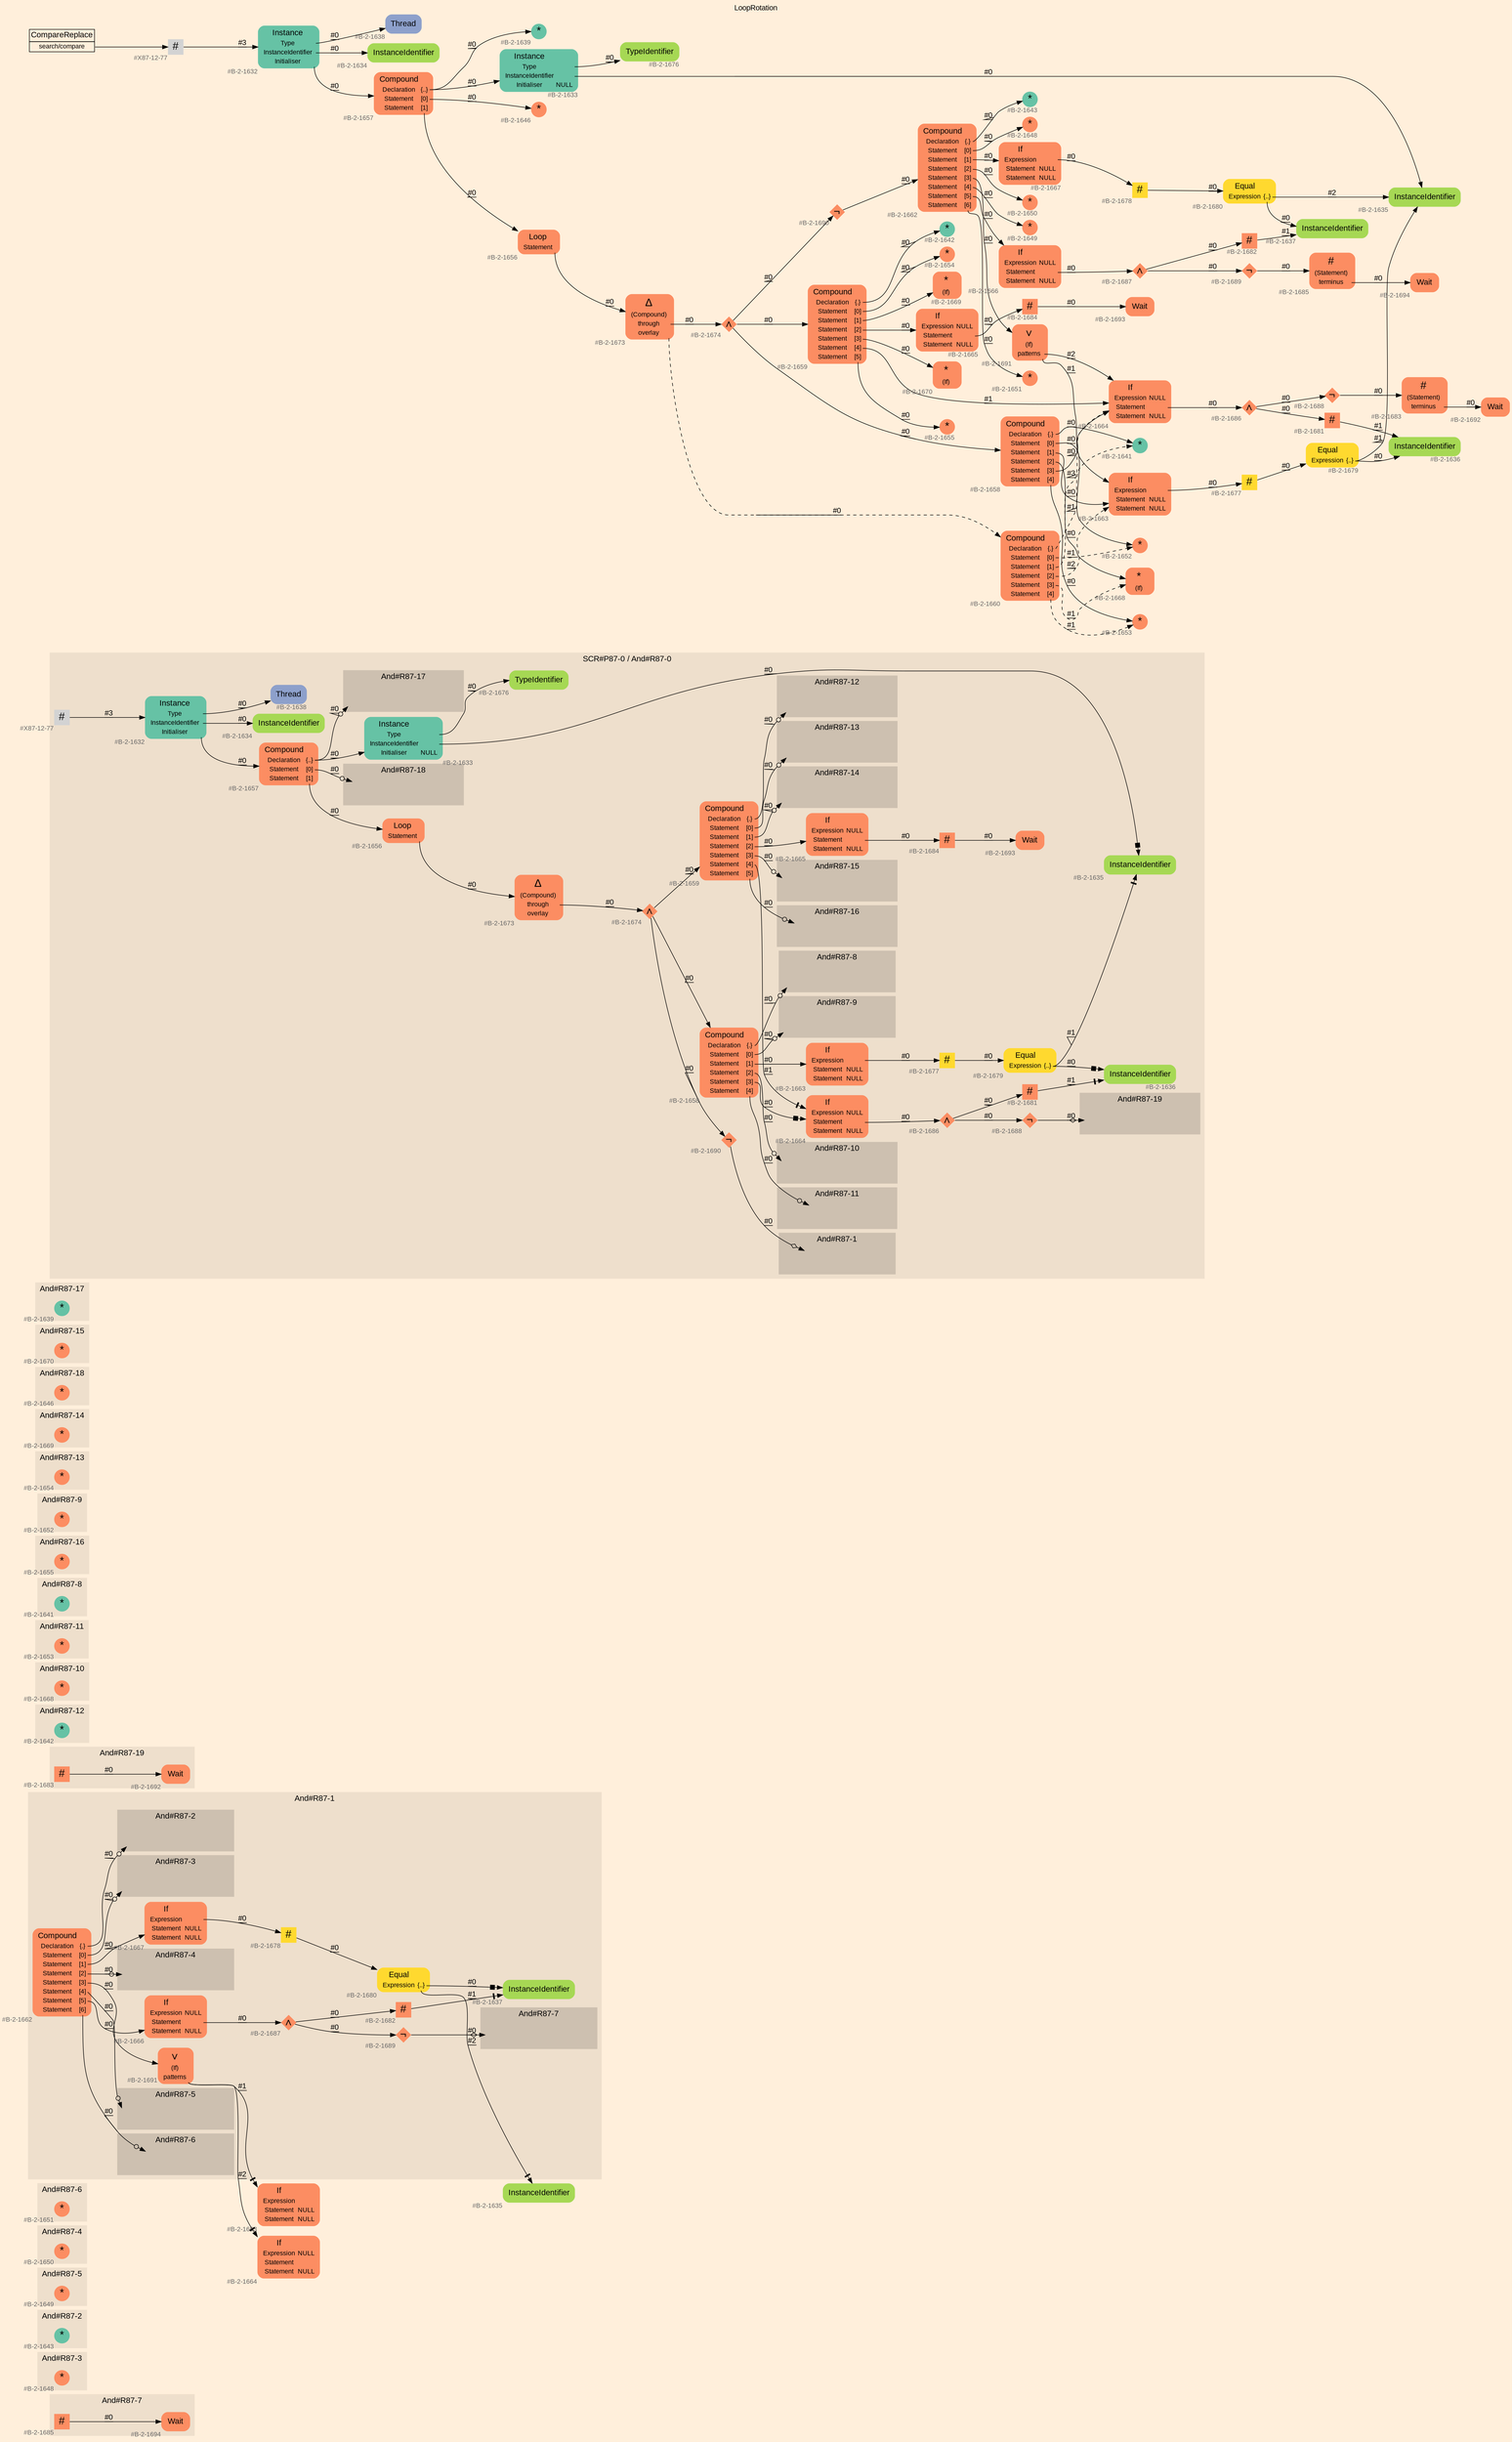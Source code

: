 digraph "LoopRotation" {
label = "LoopRotation"
labelloc = t
graph [
    rankdir = "LR"
    ranksep = 0.3
    bgcolor = antiquewhite1
    color = black
    fontcolor = black
    fontname = "Arial"
];
node [
    fontname = "Arial"
];
edge [
    fontname = "Arial"
];

// -------------------- figure And#R87-7 --------------------
// -------- region And#R87-7 ----------
subgraph "clusterAnd#R87-7" {
    label = "And#R87-7"
    style = "filled"
    color = antiquewhite2
    fontsize = "15"
    // -------- block And#R87-7/#B-2-1694 ----------
    "And#R87-7/#B-2-1694" [
        fillcolor = "/set28/2"
        xlabel = "#B-2-1694"
        fontsize = "12"
        fontcolor = grey40
        shape = "plaintext"
        label = <<TABLE BORDER="0" CELLBORDER="0" CELLSPACING="0">
         <TR><TD><FONT COLOR="black" POINT-SIZE="15">Wait</FONT></TD></TR>
        </TABLE>>
        style = "rounded,filled"
    ];
    
    // -------- block And#R87-7/#B-2-1685 ----------
    "And#R87-7/#B-2-1685" [
        fillcolor = "/set28/2"
        xlabel = "#B-2-1685"
        fontsize = "12"
        fontcolor = grey40
        shape = "square"
        label = <<FONT COLOR="black" POINT-SIZE="20">#</FONT>>
        style = "filled"
        penwidth = 0.0
        fixedsize = true
        width = 0.4
        height = 0.4
    ];
    
}

"And#R87-7/#B-2-1685" -> "And#R87-7/#B-2-1694" [
    label = "#0"
    decorate = true
    color = black
    fontcolor = black
];


// -------------------- figure And#R87-3 --------------------
// -------- region And#R87-3 ----------
subgraph "clusterAnd#R87-3" {
    label = "And#R87-3"
    style = "filled"
    color = antiquewhite2
    fontsize = "15"
    // -------- block And#R87-3/#B-2-1648 ----------
    "And#R87-3/#B-2-1648" [
        fillcolor = "/set28/2"
        xlabel = "#B-2-1648"
        fontsize = "12"
        fontcolor = grey40
        shape = "circle"
        label = <<FONT COLOR="black" POINT-SIZE="20">*</FONT>>
        style = "filled"
        penwidth = 0.0
        fixedsize = true
        width = 0.4
        height = 0.4
    ];
    
}


// -------------------- figure And#R87-2 --------------------
// -------- region And#R87-2 ----------
subgraph "clusterAnd#R87-2" {
    label = "And#R87-2"
    style = "filled"
    color = antiquewhite2
    fontsize = "15"
    // -------- block And#R87-2/#B-2-1643 ----------
    "And#R87-2/#B-2-1643" [
        fillcolor = "/set28/1"
        xlabel = "#B-2-1643"
        fontsize = "12"
        fontcolor = grey40
        shape = "circle"
        label = <<FONT COLOR="black" POINT-SIZE="20">*</FONT>>
        style = "filled"
        penwidth = 0.0
        fixedsize = true
        width = 0.4
        height = 0.4
    ];
    
}


// -------------------- figure And#R87-5 --------------------
// -------- region And#R87-5 ----------
subgraph "clusterAnd#R87-5" {
    label = "And#R87-5"
    style = "filled"
    color = antiquewhite2
    fontsize = "15"
    // -------- block And#R87-5/#B-2-1649 ----------
    "And#R87-5/#B-2-1649" [
        fillcolor = "/set28/2"
        xlabel = "#B-2-1649"
        fontsize = "12"
        fontcolor = grey40
        shape = "circle"
        label = <<FONT COLOR="black" POINT-SIZE="20">*</FONT>>
        style = "filled"
        penwidth = 0.0
        fixedsize = true
        width = 0.4
        height = 0.4
    ];
    
}


// -------------------- figure And#R87-4 --------------------
// -------- region And#R87-4 ----------
subgraph "clusterAnd#R87-4" {
    label = "And#R87-4"
    style = "filled"
    color = antiquewhite2
    fontsize = "15"
    // -------- block And#R87-4/#B-2-1650 ----------
    "And#R87-4/#B-2-1650" [
        fillcolor = "/set28/2"
        xlabel = "#B-2-1650"
        fontsize = "12"
        fontcolor = grey40
        shape = "circle"
        label = <<FONT COLOR="black" POINT-SIZE="20">*</FONT>>
        style = "filled"
        penwidth = 0.0
        fixedsize = true
        width = 0.4
        height = 0.4
    ];
    
}


// -------------------- figure And#R87-6 --------------------
// -------- region And#R87-6 ----------
subgraph "clusterAnd#R87-6" {
    label = "And#R87-6"
    style = "filled"
    color = antiquewhite2
    fontsize = "15"
    // -------- block And#R87-6/#B-2-1651 ----------
    "And#R87-6/#B-2-1651" [
        fillcolor = "/set28/2"
        xlabel = "#B-2-1651"
        fontsize = "12"
        fontcolor = grey40
        shape = "circle"
        label = <<FONT COLOR="black" POINT-SIZE="20">*</FONT>>
        style = "filled"
        penwidth = 0.0
        fixedsize = true
        width = 0.4
        height = 0.4
    ];
    
}


// -------------------- figure And#R87-1 --------------------
// -------- region And#R87-1 ----------
subgraph "clusterAnd#R87-1" {
    label = "And#R87-1"
    style = "filled"
    color = antiquewhite2
    fontsize = "15"
    // -------- block And#R87-1/#B-2-1667 ----------
    "And#R87-1/#B-2-1667" [
        fillcolor = "/set28/2"
        xlabel = "#B-2-1667"
        fontsize = "12"
        fontcolor = grey40
        shape = "plaintext"
        label = <<TABLE BORDER="0" CELLBORDER="0" CELLSPACING="0">
         <TR><TD><FONT COLOR="black" POINT-SIZE="15">If</FONT></TD></TR>
         <TR><TD><FONT COLOR="black" POINT-SIZE="12">Expression</FONT></TD><TD PORT="port0"></TD></TR>
         <TR><TD><FONT COLOR="black" POINT-SIZE="12">Statement</FONT></TD><TD PORT="port1"><FONT COLOR="black" POINT-SIZE="12">NULL</FONT></TD></TR>
         <TR><TD><FONT COLOR="black" POINT-SIZE="12">Statement</FONT></TD><TD PORT="port2"><FONT COLOR="black" POINT-SIZE="12">NULL</FONT></TD></TR>
        </TABLE>>
        style = "rounded,filled"
    ];
    
    // -------- block And#R87-1/#B-2-1662 ----------
    "And#R87-1/#B-2-1662" [
        fillcolor = "/set28/2"
        xlabel = "#B-2-1662"
        fontsize = "12"
        fontcolor = grey40
        shape = "plaintext"
        label = <<TABLE BORDER="0" CELLBORDER="0" CELLSPACING="0">
         <TR><TD><FONT COLOR="black" POINT-SIZE="15">Compound</FONT></TD></TR>
         <TR><TD><FONT COLOR="black" POINT-SIZE="12">Declaration</FONT></TD><TD PORT="port0"><FONT COLOR="black" POINT-SIZE="12">{.}</FONT></TD></TR>
         <TR><TD><FONT COLOR="black" POINT-SIZE="12">Statement</FONT></TD><TD PORT="port1"><FONT COLOR="black" POINT-SIZE="12">[0]</FONT></TD></TR>
         <TR><TD><FONT COLOR="black" POINT-SIZE="12">Statement</FONT></TD><TD PORT="port2"><FONT COLOR="black" POINT-SIZE="12">[1]</FONT></TD></TR>
         <TR><TD><FONT COLOR="black" POINT-SIZE="12">Statement</FONT></TD><TD PORT="port3"><FONT COLOR="black" POINT-SIZE="12">[2]</FONT></TD></TR>
         <TR><TD><FONT COLOR="black" POINT-SIZE="12">Statement</FONT></TD><TD PORT="port4"><FONT COLOR="black" POINT-SIZE="12">[3]</FONT></TD></TR>
         <TR><TD><FONT COLOR="black" POINT-SIZE="12">Statement</FONT></TD><TD PORT="port5"><FONT COLOR="black" POINT-SIZE="12">[4]</FONT></TD></TR>
         <TR><TD><FONT COLOR="black" POINT-SIZE="12">Statement</FONT></TD><TD PORT="port6"><FONT COLOR="black" POINT-SIZE="12">[5]</FONT></TD></TR>
         <TR><TD><FONT COLOR="black" POINT-SIZE="12">Statement</FONT></TD><TD PORT="port7"><FONT COLOR="black" POINT-SIZE="12">[6]</FONT></TD></TR>
        </TABLE>>
        style = "rounded,filled"
    ];
    
    // -------- block And#R87-1/#B-2-1687 ----------
    "And#R87-1/#B-2-1687" [
        fillcolor = "/set28/2"
        xlabel = "#B-2-1687"
        fontsize = "12"
        fontcolor = grey40
        shape = "diamond"
        label = <<FONT COLOR="black" POINT-SIZE="20">∧</FONT>>
        style = "filled"
        penwidth = 0.0
        fixedsize = true
        width = 0.4
        height = 0.4
    ];
    
    // -------- block And#R87-1/#B-2-1678 ----------
    "And#R87-1/#B-2-1678" [
        fillcolor = "/set28/6"
        xlabel = "#B-2-1678"
        fontsize = "12"
        fontcolor = grey40
        shape = "square"
        label = <<FONT COLOR="black" POINT-SIZE="20">#</FONT>>
        style = "filled"
        penwidth = 0.0
        fixedsize = true
        width = 0.4
        height = 0.4
    ];
    
    // -------- block And#R87-1/#B-2-1689 ----------
    "And#R87-1/#B-2-1689" [
        fillcolor = "/set28/2"
        xlabel = "#B-2-1689"
        fontsize = "12"
        fontcolor = grey40
        shape = "diamond"
        label = <<FONT COLOR="black" POINT-SIZE="20">¬</FONT>>
        style = "filled"
        penwidth = 0.0
        fixedsize = true
        width = 0.4
        height = 0.4
    ];
    
    // -------- block And#R87-1/#B-2-1691 ----------
    "And#R87-1/#B-2-1691" [
        fillcolor = "/set28/2"
        xlabel = "#B-2-1691"
        fontsize = "12"
        fontcolor = grey40
        shape = "plaintext"
        label = <<TABLE BORDER="0" CELLBORDER="0" CELLSPACING="0">
         <TR><TD><FONT COLOR="black" POINT-SIZE="20">∨</FONT></TD></TR>
         <TR><TD><FONT COLOR="black" POINT-SIZE="12">(If)</FONT></TD><TD PORT="port0"></TD></TR>
         <TR><TD><FONT COLOR="black" POINT-SIZE="12">patterns</FONT></TD><TD PORT="port1"></TD></TR>
        </TABLE>>
        style = "rounded,filled"
    ];
    
    // -------- block And#R87-1/#B-2-1682 ----------
    "And#R87-1/#B-2-1682" [
        fillcolor = "/set28/2"
        xlabel = "#B-2-1682"
        fontsize = "12"
        fontcolor = grey40
        shape = "square"
        label = <<FONT COLOR="black" POINT-SIZE="20">#</FONT>>
        style = "filled"
        penwidth = 0.0
        fixedsize = true
        width = 0.4
        height = 0.4
    ];
    
    // -------- block And#R87-1/#B-2-1637 ----------
    "And#R87-1/#B-2-1637" [
        fillcolor = "/set28/5"
        xlabel = "#B-2-1637"
        fontsize = "12"
        fontcolor = grey40
        shape = "plaintext"
        label = <<TABLE BORDER="0" CELLBORDER="0" CELLSPACING="0">
         <TR><TD><FONT COLOR="black" POINT-SIZE="15">InstanceIdentifier</FONT></TD></TR>
        </TABLE>>
        style = "rounded,filled"
    ];
    
    // -------- block And#R87-1/#B-2-1680 ----------
    "And#R87-1/#B-2-1680" [
        fillcolor = "/set28/6"
        xlabel = "#B-2-1680"
        fontsize = "12"
        fontcolor = grey40
        shape = "plaintext"
        label = <<TABLE BORDER="0" CELLBORDER="0" CELLSPACING="0">
         <TR><TD><FONT COLOR="black" POINT-SIZE="15">Equal</FONT></TD></TR>
         <TR><TD><FONT COLOR="black" POINT-SIZE="12">Expression</FONT></TD><TD PORT="port0"><FONT COLOR="black" POINT-SIZE="12">{..}</FONT></TD></TR>
        </TABLE>>
        style = "rounded,filled"
    ];
    
    // -------- block And#R87-1/#B-2-1666 ----------
    "And#R87-1/#B-2-1666" [
        fillcolor = "/set28/2"
        xlabel = "#B-2-1666"
        fontsize = "12"
        fontcolor = grey40
        shape = "plaintext"
        label = <<TABLE BORDER="0" CELLBORDER="0" CELLSPACING="0">
         <TR><TD><FONT COLOR="black" POINT-SIZE="15">If</FONT></TD></TR>
         <TR><TD><FONT COLOR="black" POINT-SIZE="12">Expression</FONT></TD><TD PORT="port0"><FONT COLOR="black" POINT-SIZE="12">NULL</FONT></TD></TR>
         <TR><TD><FONT COLOR="black" POINT-SIZE="12">Statement</FONT></TD><TD PORT="port1"></TD></TR>
         <TR><TD><FONT COLOR="black" POINT-SIZE="12">Statement</FONT></TD><TD PORT="port2"><FONT COLOR="black" POINT-SIZE="12">NULL</FONT></TD></TR>
        </TABLE>>
        style = "rounded,filled"
    ];
    
    // -------- region And#R87-1/And#R87-2 ----------
    subgraph "clusterAnd#R87-1/And#R87-2" {
        label = "And#R87-2"
        style = "filled"
        color = antiquewhite3
        fontsize = "15"
        // -------- block And#R87-1/And#R87-2/#B-2-1643 ----------
        "And#R87-1/And#R87-2/#B-2-1643" [
            fillcolor = "/set28/1"
            xlabel = "#B-2-1643"
            fontsize = "12"
            fontcolor = grey40
            shape = "none"
            style = "invisible"
        ];
        
    }
    
    // -------- region And#R87-1/And#R87-3 ----------
    subgraph "clusterAnd#R87-1/And#R87-3" {
        label = "And#R87-3"
        style = "filled"
        color = antiquewhite3
        fontsize = "15"
        // -------- block And#R87-1/And#R87-3/#B-2-1648 ----------
        "And#R87-1/And#R87-3/#B-2-1648" [
            fillcolor = "/set28/2"
            xlabel = "#B-2-1648"
            fontsize = "12"
            fontcolor = grey40
            shape = "none"
            style = "invisible"
        ];
        
    }
    
    // -------- region And#R87-1/And#R87-4 ----------
    subgraph "clusterAnd#R87-1/And#R87-4" {
        label = "And#R87-4"
        style = "filled"
        color = antiquewhite3
        fontsize = "15"
        // -------- block And#R87-1/And#R87-4/#B-2-1650 ----------
        "And#R87-1/And#R87-4/#B-2-1650" [
            fillcolor = "/set28/2"
            xlabel = "#B-2-1650"
            fontsize = "12"
            fontcolor = grey40
            shape = "none"
            style = "invisible"
        ];
        
    }
    
    // -------- region And#R87-1/And#R87-5 ----------
    subgraph "clusterAnd#R87-1/And#R87-5" {
        label = "And#R87-5"
        style = "filled"
        color = antiquewhite3
        fontsize = "15"
        // -------- block And#R87-1/And#R87-5/#B-2-1649 ----------
        "And#R87-1/And#R87-5/#B-2-1649" [
            fillcolor = "/set28/2"
            xlabel = "#B-2-1649"
            fontsize = "12"
            fontcolor = grey40
            shape = "none"
            style = "invisible"
        ];
        
    }
    
    // -------- region And#R87-1/And#R87-6 ----------
    subgraph "clusterAnd#R87-1/And#R87-6" {
        label = "And#R87-6"
        style = "filled"
        color = antiquewhite3
        fontsize = "15"
        // -------- block And#R87-1/And#R87-6/#B-2-1651 ----------
        "And#R87-1/And#R87-6/#B-2-1651" [
            fillcolor = "/set28/2"
            xlabel = "#B-2-1651"
            fontsize = "12"
            fontcolor = grey40
            shape = "none"
            style = "invisible"
        ];
        
    }
    
    // -------- region And#R87-1/And#R87-7 ----------
    subgraph "clusterAnd#R87-1/And#R87-7" {
        label = "And#R87-7"
        style = "filled"
        color = antiquewhite3
        fontsize = "15"
        // -------- block And#R87-1/And#R87-7/#B-2-1685 ----------
        "And#R87-1/And#R87-7/#B-2-1685" [
            fillcolor = "/set28/2"
            xlabel = "#B-2-1685"
            fontsize = "12"
            fontcolor = grey40
            shape = "none"
            style = "invisible"
        ];
        
    }
    
}

// -------- block And#R87-1/#B-2-1663 ----------
"And#R87-1/#B-2-1663" [
    fillcolor = "/set28/2"
    xlabel = "#B-2-1663"
    fontsize = "12"
    fontcolor = grey40
    shape = "plaintext"
    label = <<TABLE BORDER="0" CELLBORDER="0" CELLSPACING="0">
     <TR><TD><FONT COLOR="black" POINT-SIZE="15">If</FONT></TD></TR>
     <TR><TD><FONT COLOR="black" POINT-SIZE="12">Expression</FONT></TD><TD PORT="port0"></TD></TR>
     <TR><TD><FONT COLOR="black" POINT-SIZE="12">Statement</FONT></TD><TD PORT="port1"><FONT COLOR="black" POINT-SIZE="12">NULL</FONT></TD></TR>
     <TR><TD><FONT COLOR="black" POINT-SIZE="12">Statement</FONT></TD><TD PORT="port2"><FONT COLOR="black" POINT-SIZE="12">NULL</FONT></TD></TR>
    </TABLE>>
    style = "rounded,filled"
];

// -------- block And#R87-1/#B-2-1664 ----------
"And#R87-1/#B-2-1664" [
    fillcolor = "/set28/2"
    xlabel = "#B-2-1664"
    fontsize = "12"
    fontcolor = grey40
    shape = "plaintext"
    label = <<TABLE BORDER="0" CELLBORDER="0" CELLSPACING="0">
     <TR><TD><FONT COLOR="black" POINT-SIZE="15">If</FONT></TD></TR>
     <TR><TD><FONT COLOR="black" POINT-SIZE="12">Expression</FONT></TD><TD PORT="port0"><FONT COLOR="black" POINT-SIZE="12">NULL</FONT></TD></TR>
     <TR><TD><FONT COLOR="black" POINT-SIZE="12">Statement</FONT></TD><TD PORT="port1"></TD></TR>
     <TR><TD><FONT COLOR="black" POINT-SIZE="12">Statement</FONT></TD><TD PORT="port2"><FONT COLOR="black" POINT-SIZE="12">NULL</FONT></TD></TR>
    </TABLE>>
    style = "rounded,filled"
];

// -------- block And#R87-1/#B-2-1635 ----------
"And#R87-1/#B-2-1635" [
    fillcolor = "/set28/5"
    xlabel = "#B-2-1635"
    fontsize = "12"
    fontcolor = grey40
    shape = "plaintext"
    label = <<TABLE BORDER="0" CELLBORDER="0" CELLSPACING="0">
     <TR><TD><FONT COLOR="black" POINT-SIZE="15">InstanceIdentifier</FONT></TD></TR>
    </TABLE>>
    style = "rounded,filled"
];

"And#R87-1/#B-2-1667":port0 -> "And#R87-1/#B-2-1678" [
    label = "#0"
    decorate = true
    color = black
    fontcolor = black
];

"And#R87-1/#B-2-1662":port0 -> "And#R87-1/And#R87-2/#B-2-1643" [
    arrowhead="normalnoneodot"
    label = "#0"
    decorate = true
    color = black
    fontcolor = black
];

"And#R87-1/#B-2-1662":port1 -> "And#R87-1/And#R87-3/#B-2-1648" [
    arrowhead="normalnoneodot"
    label = "#0"
    decorate = true
    color = black
    fontcolor = black
];

"And#R87-1/#B-2-1662":port2 -> "And#R87-1/#B-2-1667" [
    label = "#0"
    decorate = true
    color = black
    fontcolor = black
];

"And#R87-1/#B-2-1662":port3 -> "And#R87-1/And#R87-4/#B-2-1650" [
    arrowhead="normalnoneodot"
    label = "#0"
    decorate = true
    color = black
    fontcolor = black
];

"And#R87-1/#B-2-1662":port4 -> "And#R87-1/#B-2-1691" [
    label = "#0"
    decorate = true
    color = black
    fontcolor = black
];

"And#R87-1/#B-2-1662":port5 -> "And#R87-1/And#R87-5/#B-2-1649" [
    arrowhead="normalnoneodot"
    label = "#0"
    decorate = true
    color = black
    fontcolor = black
];

"And#R87-1/#B-2-1662":port6 -> "And#R87-1/#B-2-1666" [
    label = "#0"
    decorate = true
    color = black
    fontcolor = black
];

"And#R87-1/#B-2-1662":port7 -> "And#R87-1/And#R87-6/#B-2-1651" [
    arrowhead="normalnoneodot"
    label = "#0"
    decorate = true
    color = black
    fontcolor = black
];

"And#R87-1/#B-2-1687" -> "And#R87-1/#B-2-1682" [
    label = "#0"
    decorate = true
    color = black
    fontcolor = black
];

"And#R87-1/#B-2-1687" -> "And#R87-1/#B-2-1689" [
    label = "#0"
    decorate = true
    color = black
    fontcolor = black
];

"And#R87-1/#B-2-1678" -> "And#R87-1/#B-2-1680" [
    label = "#0"
    decorate = true
    color = black
    fontcolor = black
];

"And#R87-1/#B-2-1689" -> "And#R87-1/And#R87-7/#B-2-1685" [
    arrowhead="normalnoneodiamond"
    label = "#0"
    decorate = true
    color = black
    fontcolor = black
];

"And#R87-1/#B-2-1691":port1 -> "And#R87-1/#B-2-1663" [
    arrowhead="normalnonetee"
    label = "#1"
    decorate = true
    color = black
    fontcolor = black
];

"And#R87-1/#B-2-1691":port1 -> "And#R87-1/#B-2-1664" [
    arrowhead="normalnonetee"
    label = "#2"
    decorate = true
    color = black
    fontcolor = black
];

"And#R87-1/#B-2-1682" -> "And#R87-1/#B-2-1637" [
    arrowhead="normalnonetee"
    label = "#1"
    decorate = true
    color = black
    fontcolor = black
];

"And#R87-1/#B-2-1680":port0 -> "And#R87-1/#B-2-1635" [
    arrowhead="normalnonetee"
    label = "#2"
    decorate = true
    color = black
    fontcolor = black
];

"And#R87-1/#B-2-1680":port0 -> "And#R87-1/#B-2-1637" [
    arrowhead="normalnonebox"
    label = "#0"
    decorate = true
    color = black
    fontcolor = black
];

"And#R87-1/#B-2-1666":port1 -> "And#R87-1/#B-2-1687" [
    label = "#0"
    decorate = true
    color = black
    fontcolor = black
];


// -------------------- figure And#R87-19 --------------------
// -------- region And#R87-19 ----------
subgraph "clusterAnd#R87-19" {
    label = "And#R87-19"
    style = "filled"
    color = antiquewhite2
    fontsize = "15"
    // -------- block And#R87-19/#B-2-1692 ----------
    "And#R87-19/#B-2-1692" [
        fillcolor = "/set28/2"
        xlabel = "#B-2-1692"
        fontsize = "12"
        fontcolor = grey40
        shape = "plaintext"
        label = <<TABLE BORDER="0" CELLBORDER="0" CELLSPACING="0">
         <TR><TD><FONT COLOR="black" POINT-SIZE="15">Wait</FONT></TD></TR>
        </TABLE>>
        style = "rounded,filled"
    ];
    
    // -------- block And#R87-19/#B-2-1683 ----------
    "And#R87-19/#B-2-1683" [
        fillcolor = "/set28/2"
        xlabel = "#B-2-1683"
        fontsize = "12"
        fontcolor = grey40
        shape = "square"
        label = <<FONT COLOR="black" POINT-SIZE="20">#</FONT>>
        style = "filled"
        penwidth = 0.0
        fixedsize = true
        width = 0.4
        height = 0.4
    ];
    
}

"And#R87-19/#B-2-1683" -> "And#R87-19/#B-2-1692" [
    label = "#0"
    decorate = true
    color = black
    fontcolor = black
];


// -------------------- figure And#R87-12 --------------------
// -------- region And#R87-12 ----------
subgraph "clusterAnd#R87-12" {
    label = "And#R87-12"
    style = "filled"
    color = antiquewhite2
    fontsize = "15"
    // -------- block And#R87-12/#B-2-1642 ----------
    "And#R87-12/#B-2-1642" [
        fillcolor = "/set28/1"
        xlabel = "#B-2-1642"
        fontsize = "12"
        fontcolor = grey40
        shape = "circle"
        label = <<FONT COLOR="black" POINT-SIZE="20">*</FONT>>
        style = "filled"
        penwidth = 0.0
        fixedsize = true
        width = 0.4
        height = 0.4
    ];
    
}


// -------------------- figure And#R87-10 --------------------
// -------- region And#R87-10 ----------
subgraph "clusterAnd#R87-10" {
    label = "And#R87-10"
    style = "filled"
    color = antiquewhite2
    fontsize = "15"
    // -------- block And#R87-10/#B-2-1668 ----------
    "And#R87-10/#B-2-1668" [
        fillcolor = "/set28/2"
        xlabel = "#B-2-1668"
        fontsize = "12"
        fontcolor = grey40
        shape = "circle"
        label = <<FONT COLOR="black" POINT-SIZE="20">*</FONT>>
        style = "filled"
        penwidth = 0.0
        fixedsize = true
        width = 0.4
        height = 0.4
    ];
    
}


// -------------------- figure And#R87-11 --------------------
// -------- region And#R87-11 ----------
subgraph "clusterAnd#R87-11" {
    label = "And#R87-11"
    style = "filled"
    color = antiquewhite2
    fontsize = "15"
    // -------- block And#R87-11/#B-2-1653 ----------
    "And#R87-11/#B-2-1653" [
        fillcolor = "/set28/2"
        xlabel = "#B-2-1653"
        fontsize = "12"
        fontcolor = grey40
        shape = "circle"
        label = <<FONT COLOR="black" POINT-SIZE="20">*</FONT>>
        style = "filled"
        penwidth = 0.0
        fixedsize = true
        width = 0.4
        height = 0.4
    ];
    
}


// -------------------- figure And#R87-8 --------------------
// -------- region And#R87-8 ----------
subgraph "clusterAnd#R87-8" {
    label = "And#R87-8"
    style = "filled"
    color = antiquewhite2
    fontsize = "15"
    // -------- block And#R87-8/#B-2-1641 ----------
    "And#R87-8/#B-2-1641" [
        fillcolor = "/set28/1"
        xlabel = "#B-2-1641"
        fontsize = "12"
        fontcolor = grey40
        shape = "circle"
        label = <<FONT COLOR="black" POINT-SIZE="20">*</FONT>>
        style = "filled"
        penwidth = 0.0
        fixedsize = true
        width = 0.4
        height = 0.4
    ];
    
}


// -------------------- figure And#R87-16 --------------------
// -------- region And#R87-16 ----------
subgraph "clusterAnd#R87-16" {
    label = "And#R87-16"
    style = "filled"
    color = antiquewhite2
    fontsize = "15"
    // -------- block And#R87-16/#B-2-1655 ----------
    "And#R87-16/#B-2-1655" [
        fillcolor = "/set28/2"
        xlabel = "#B-2-1655"
        fontsize = "12"
        fontcolor = grey40
        shape = "circle"
        label = <<FONT COLOR="black" POINT-SIZE="20">*</FONT>>
        style = "filled"
        penwidth = 0.0
        fixedsize = true
        width = 0.4
        height = 0.4
    ];
    
}


// -------------------- figure And#R87-9 --------------------
// -------- region And#R87-9 ----------
subgraph "clusterAnd#R87-9" {
    label = "And#R87-9"
    style = "filled"
    color = antiquewhite2
    fontsize = "15"
    // -------- block And#R87-9/#B-2-1652 ----------
    "And#R87-9/#B-2-1652" [
        fillcolor = "/set28/2"
        xlabel = "#B-2-1652"
        fontsize = "12"
        fontcolor = grey40
        shape = "circle"
        label = <<FONT COLOR="black" POINT-SIZE="20">*</FONT>>
        style = "filled"
        penwidth = 0.0
        fixedsize = true
        width = 0.4
        height = 0.4
    ];
    
}


// -------------------- figure And#R87-13 --------------------
// -------- region And#R87-13 ----------
subgraph "clusterAnd#R87-13" {
    label = "And#R87-13"
    style = "filled"
    color = antiquewhite2
    fontsize = "15"
    // -------- block And#R87-13/#B-2-1654 ----------
    "And#R87-13/#B-2-1654" [
        fillcolor = "/set28/2"
        xlabel = "#B-2-1654"
        fontsize = "12"
        fontcolor = grey40
        shape = "circle"
        label = <<FONT COLOR="black" POINT-SIZE="20">*</FONT>>
        style = "filled"
        penwidth = 0.0
        fixedsize = true
        width = 0.4
        height = 0.4
    ];
    
}


// -------------------- figure And#R87-14 --------------------
// -------- region And#R87-14 ----------
subgraph "clusterAnd#R87-14" {
    label = "And#R87-14"
    style = "filled"
    color = antiquewhite2
    fontsize = "15"
    // -------- block And#R87-14/#B-2-1669 ----------
    "And#R87-14/#B-2-1669" [
        fillcolor = "/set28/2"
        xlabel = "#B-2-1669"
        fontsize = "12"
        fontcolor = grey40
        shape = "circle"
        label = <<FONT COLOR="black" POINT-SIZE="20">*</FONT>>
        style = "filled"
        penwidth = 0.0
        fixedsize = true
        width = 0.4
        height = 0.4
    ];
    
}


// -------------------- figure And#R87-18 --------------------
// -------- region And#R87-18 ----------
subgraph "clusterAnd#R87-18" {
    label = "And#R87-18"
    style = "filled"
    color = antiquewhite2
    fontsize = "15"
    // -------- block And#R87-18/#B-2-1646 ----------
    "And#R87-18/#B-2-1646" [
        fillcolor = "/set28/2"
        xlabel = "#B-2-1646"
        fontsize = "12"
        fontcolor = grey40
        shape = "circle"
        label = <<FONT COLOR="black" POINT-SIZE="20">*</FONT>>
        style = "filled"
        penwidth = 0.0
        fixedsize = true
        width = 0.4
        height = 0.4
    ];
    
}


// -------------------- figure And#R87-15 --------------------
// -------- region And#R87-15 ----------
subgraph "clusterAnd#R87-15" {
    label = "And#R87-15"
    style = "filled"
    color = antiquewhite2
    fontsize = "15"
    // -------- block And#R87-15/#B-2-1670 ----------
    "And#R87-15/#B-2-1670" [
        fillcolor = "/set28/2"
        xlabel = "#B-2-1670"
        fontsize = "12"
        fontcolor = grey40
        shape = "circle"
        label = <<FONT COLOR="black" POINT-SIZE="20">*</FONT>>
        style = "filled"
        penwidth = 0.0
        fixedsize = true
        width = 0.4
        height = 0.4
    ];
    
}


// -------------------- figure And#R87-17 --------------------
// -------- region And#R87-17 ----------
subgraph "clusterAnd#R87-17" {
    label = "And#R87-17"
    style = "filled"
    color = antiquewhite2
    fontsize = "15"
    // -------- block And#R87-17/#B-2-1639 ----------
    "And#R87-17/#B-2-1639" [
        fillcolor = "/set28/1"
        xlabel = "#B-2-1639"
        fontsize = "12"
        fontcolor = grey40
        shape = "circle"
        label = <<FONT COLOR="black" POINT-SIZE="20">*</FONT>>
        style = "filled"
        penwidth = 0.0
        fixedsize = true
        width = 0.4
        height = 0.4
    ];
    
}


// -------------------- figure And#R87-0 --------------------
// -------- region And#R87-0 ----------
subgraph "clusterAnd#R87-0" {
    label = "SCR#P87-0 / And#R87-0"
    style = "filled"
    color = antiquewhite2
    fontsize = "15"
    // -------- block And#R87-0/#B-2-1677 ----------
    "And#R87-0/#B-2-1677" [
        fillcolor = "/set28/6"
        xlabel = "#B-2-1677"
        fontsize = "12"
        fontcolor = grey40
        shape = "square"
        label = <<FONT COLOR="black" POINT-SIZE="20">#</FONT>>
        style = "filled"
        penwidth = 0.0
        fixedsize = true
        width = 0.4
        height = 0.4
    ];
    
    // -------- block And#R87-0/#B-2-1663 ----------
    "And#R87-0/#B-2-1663" [
        fillcolor = "/set28/2"
        xlabel = "#B-2-1663"
        fontsize = "12"
        fontcolor = grey40
        shape = "plaintext"
        label = <<TABLE BORDER="0" CELLBORDER="0" CELLSPACING="0">
         <TR><TD><FONT COLOR="black" POINT-SIZE="15">If</FONT></TD></TR>
         <TR><TD><FONT COLOR="black" POINT-SIZE="12">Expression</FONT></TD><TD PORT="port0"></TD></TR>
         <TR><TD><FONT COLOR="black" POINT-SIZE="12">Statement</FONT></TD><TD PORT="port1"><FONT COLOR="black" POINT-SIZE="12">NULL</FONT></TD></TR>
         <TR><TD><FONT COLOR="black" POINT-SIZE="12">Statement</FONT></TD><TD PORT="port2"><FONT COLOR="black" POINT-SIZE="12">NULL</FONT></TD></TR>
        </TABLE>>
        style = "rounded,filled"
    ];
    
    // -------- block And#R87-0/#B-2-1634 ----------
    "And#R87-0/#B-2-1634" [
        fillcolor = "/set28/5"
        xlabel = "#B-2-1634"
        fontsize = "12"
        fontcolor = grey40
        shape = "plaintext"
        label = <<TABLE BORDER="0" CELLBORDER="0" CELLSPACING="0">
         <TR><TD><FONT COLOR="black" POINT-SIZE="15">InstanceIdentifier</FONT></TD></TR>
        </TABLE>>
        style = "rounded,filled"
    ];
    
    // -------- block And#R87-0/#B-2-1638 ----------
    "And#R87-0/#B-2-1638" [
        fillcolor = "/set28/3"
        xlabel = "#B-2-1638"
        fontsize = "12"
        fontcolor = grey40
        shape = "plaintext"
        label = <<TABLE BORDER="0" CELLBORDER="0" CELLSPACING="0">
         <TR><TD><FONT COLOR="black" POINT-SIZE="15">Thread</FONT></TD></TR>
        </TABLE>>
        style = "rounded,filled"
    ];
    
    // -------- block And#R87-0/#B-2-1681 ----------
    "And#R87-0/#B-2-1681" [
        fillcolor = "/set28/2"
        xlabel = "#B-2-1681"
        fontsize = "12"
        fontcolor = grey40
        shape = "square"
        label = <<FONT COLOR="black" POINT-SIZE="20">#</FONT>>
        style = "filled"
        penwidth = 0.0
        fixedsize = true
        width = 0.4
        height = 0.4
    ];
    
    // -------- block And#R87-0/#B-2-1664 ----------
    "And#R87-0/#B-2-1664" [
        fillcolor = "/set28/2"
        xlabel = "#B-2-1664"
        fontsize = "12"
        fontcolor = grey40
        shape = "plaintext"
        label = <<TABLE BORDER="0" CELLBORDER="0" CELLSPACING="0">
         <TR><TD><FONT COLOR="black" POINT-SIZE="15">If</FONT></TD></TR>
         <TR><TD><FONT COLOR="black" POINT-SIZE="12">Expression</FONT></TD><TD PORT="port0"><FONT COLOR="black" POINT-SIZE="12">NULL</FONT></TD></TR>
         <TR><TD><FONT COLOR="black" POINT-SIZE="12">Statement</FONT></TD><TD PORT="port1"></TD></TR>
         <TR><TD><FONT COLOR="black" POINT-SIZE="12">Statement</FONT></TD><TD PORT="port2"><FONT COLOR="black" POINT-SIZE="12">NULL</FONT></TD></TR>
        </TABLE>>
        style = "rounded,filled"
    ];
    
    // -------- block And#R87-0/#B-2-1674 ----------
    "And#R87-0/#B-2-1674" [
        fillcolor = "/set28/2"
        xlabel = "#B-2-1674"
        fontsize = "12"
        fontcolor = grey40
        shape = "diamond"
        label = <<FONT COLOR="black" POINT-SIZE="20">∧</FONT>>
        style = "filled"
        penwidth = 0.0
        fixedsize = true
        width = 0.4
        height = 0.4
    ];
    
    // -------- block And#R87-0/#B-2-1693 ----------
    "And#R87-0/#B-2-1693" [
        fillcolor = "/set28/2"
        xlabel = "#B-2-1693"
        fontsize = "12"
        fontcolor = grey40
        shape = "plaintext"
        label = <<TABLE BORDER="0" CELLBORDER="0" CELLSPACING="0">
         <TR><TD><FONT COLOR="black" POINT-SIZE="15">Wait</FONT></TD></TR>
        </TABLE>>
        style = "rounded,filled"
    ];
    
    // -------- block And#R87-0/#X87-12-77 ----------
    "And#R87-0/#X87-12-77" [
        xlabel = "#X87-12-77"
        fontsize = "12"
        fontcolor = grey40
        shape = "square"
        label = <<FONT COLOR="black" POINT-SIZE="20">#</FONT>>
        style = "filled"
        penwidth = 0.0
        fixedsize = true
        width = 0.4
        height = 0.4
    ];
    
    // -------- block And#R87-0/#B-2-1633 ----------
    "And#R87-0/#B-2-1633" [
        fillcolor = "/set28/1"
        xlabel = "#B-2-1633"
        fontsize = "12"
        fontcolor = grey40
        shape = "plaintext"
        label = <<TABLE BORDER="0" CELLBORDER="0" CELLSPACING="0">
         <TR><TD><FONT COLOR="black" POINT-SIZE="15">Instance</FONT></TD></TR>
         <TR><TD><FONT COLOR="black" POINT-SIZE="12">Type</FONT></TD><TD PORT="port0"></TD></TR>
         <TR><TD><FONT COLOR="black" POINT-SIZE="12">InstanceIdentifier</FONT></TD><TD PORT="port1"></TD></TR>
         <TR><TD><FONT COLOR="black" POINT-SIZE="12">Initialiser</FONT></TD><TD PORT="port2"><FONT COLOR="black" POINT-SIZE="12">NULL</FONT></TD></TR>
        </TABLE>>
        style = "rounded,filled"
    ];
    
    // -------- block And#R87-0/#B-2-1657 ----------
    "And#R87-0/#B-2-1657" [
        fillcolor = "/set28/2"
        xlabel = "#B-2-1657"
        fontsize = "12"
        fontcolor = grey40
        shape = "plaintext"
        label = <<TABLE BORDER="0" CELLBORDER="0" CELLSPACING="0">
         <TR><TD><FONT COLOR="black" POINT-SIZE="15">Compound</FONT></TD></TR>
         <TR><TD><FONT COLOR="black" POINT-SIZE="12">Declaration</FONT></TD><TD PORT="port0"><FONT COLOR="black" POINT-SIZE="12">{..}</FONT></TD></TR>
         <TR><TD><FONT COLOR="black" POINT-SIZE="12">Statement</FONT></TD><TD PORT="port1"><FONT COLOR="black" POINT-SIZE="12">[0]</FONT></TD></TR>
         <TR><TD><FONT COLOR="black" POINT-SIZE="12">Statement</FONT></TD><TD PORT="port2"><FONT COLOR="black" POINT-SIZE="12">[1]</FONT></TD></TR>
        </TABLE>>
        style = "rounded,filled"
    ];
    
    // -------- block And#R87-0/#B-2-1676 ----------
    "And#R87-0/#B-2-1676" [
        fillcolor = "/set28/5"
        xlabel = "#B-2-1676"
        fontsize = "12"
        fontcolor = grey40
        shape = "plaintext"
        label = <<TABLE BORDER="0" CELLBORDER="0" CELLSPACING="0">
         <TR><TD><FONT COLOR="black" POINT-SIZE="15">TypeIdentifier</FONT></TD></TR>
        </TABLE>>
        style = "rounded,filled"
    ];
    
    // -------- block And#R87-0/#B-2-1688 ----------
    "And#R87-0/#B-2-1688" [
        fillcolor = "/set28/2"
        xlabel = "#B-2-1688"
        fontsize = "12"
        fontcolor = grey40
        shape = "diamond"
        label = <<FONT COLOR="black" POINT-SIZE="20">¬</FONT>>
        style = "filled"
        penwidth = 0.0
        fixedsize = true
        width = 0.4
        height = 0.4
    ];
    
    // -------- block And#R87-0/#B-2-1632 ----------
    "And#R87-0/#B-2-1632" [
        fillcolor = "/set28/1"
        xlabel = "#B-2-1632"
        fontsize = "12"
        fontcolor = grey40
        shape = "plaintext"
        label = <<TABLE BORDER="0" CELLBORDER="0" CELLSPACING="0">
         <TR><TD><FONT COLOR="black" POINT-SIZE="15">Instance</FONT></TD></TR>
         <TR><TD><FONT COLOR="black" POINT-SIZE="12">Type</FONT></TD><TD PORT="port0"></TD></TR>
         <TR><TD><FONT COLOR="black" POINT-SIZE="12">InstanceIdentifier</FONT></TD><TD PORT="port1"></TD></TR>
         <TR><TD><FONT COLOR="black" POINT-SIZE="12">Initialiser</FONT></TD><TD PORT="port2"></TD></TR>
        </TABLE>>
        style = "rounded,filled"
    ];
    
    // -------- block And#R87-0/#B-2-1679 ----------
    "And#R87-0/#B-2-1679" [
        fillcolor = "/set28/6"
        xlabel = "#B-2-1679"
        fontsize = "12"
        fontcolor = grey40
        shape = "plaintext"
        label = <<TABLE BORDER="0" CELLBORDER="0" CELLSPACING="0">
         <TR><TD><FONT COLOR="black" POINT-SIZE="15">Equal</FONT></TD></TR>
         <TR><TD><FONT COLOR="black" POINT-SIZE="12">Expression</FONT></TD><TD PORT="port0"><FONT COLOR="black" POINT-SIZE="12">{..}</FONT></TD></TR>
        </TABLE>>
        style = "rounded,filled"
    ];
    
    // -------- block And#R87-0/#B-2-1635 ----------
    "And#R87-0/#B-2-1635" [
        fillcolor = "/set28/5"
        xlabel = "#B-2-1635"
        fontsize = "12"
        fontcolor = grey40
        shape = "plaintext"
        label = <<TABLE BORDER="0" CELLBORDER="0" CELLSPACING="0">
         <TR><TD><FONT COLOR="black" POINT-SIZE="15">InstanceIdentifier</FONT></TD></TR>
        </TABLE>>
        style = "rounded,filled"
    ];
    
    // -------- block And#R87-0/#B-2-1686 ----------
    "And#R87-0/#B-2-1686" [
        fillcolor = "/set28/2"
        xlabel = "#B-2-1686"
        fontsize = "12"
        fontcolor = grey40
        shape = "diamond"
        label = <<FONT COLOR="black" POINT-SIZE="20">∧</FONT>>
        style = "filled"
        penwidth = 0.0
        fixedsize = true
        width = 0.4
        height = 0.4
    ];
    
    // -------- block And#R87-0/#B-2-1659 ----------
    "And#R87-0/#B-2-1659" [
        fillcolor = "/set28/2"
        xlabel = "#B-2-1659"
        fontsize = "12"
        fontcolor = grey40
        shape = "plaintext"
        label = <<TABLE BORDER="0" CELLBORDER="0" CELLSPACING="0">
         <TR><TD><FONT COLOR="black" POINT-SIZE="15">Compound</FONT></TD></TR>
         <TR><TD><FONT COLOR="black" POINT-SIZE="12">Declaration</FONT></TD><TD PORT="port0"><FONT COLOR="black" POINT-SIZE="12">{.}</FONT></TD></TR>
         <TR><TD><FONT COLOR="black" POINT-SIZE="12">Statement</FONT></TD><TD PORT="port1"><FONT COLOR="black" POINT-SIZE="12">[0]</FONT></TD></TR>
         <TR><TD><FONT COLOR="black" POINT-SIZE="12">Statement</FONT></TD><TD PORT="port2"><FONT COLOR="black" POINT-SIZE="12">[1]</FONT></TD></TR>
         <TR><TD><FONT COLOR="black" POINT-SIZE="12">Statement</FONT></TD><TD PORT="port3"><FONT COLOR="black" POINT-SIZE="12">[2]</FONT></TD></TR>
         <TR><TD><FONT COLOR="black" POINT-SIZE="12">Statement</FONT></TD><TD PORT="port4"><FONT COLOR="black" POINT-SIZE="12">[3]</FONT></TD></TR>
         <TR><TD><FONT COLOR="black" POINT-SIZE="12">Statement</FONT></TD><TD PORT="port5"><FONT COLOR="black" POINT-SIZE="12">[4]</FONT></TD></TR>
         <TR><TD><FONT COLOR="black" POINT-SIZE="12">Statement</FONT></TD><TD PORT="port6"><FONT COLOR="black" POINT-SIZE="12">[5]</FONT></TD></TR>
        </TABLE>>
        style = "rounded,filled"
    ];
    
    // -------- block And#R87-0/#B-2-1656 ----------
    "And#R87-0/#B-2-1656" [
        fillcolor = "/set28/2"
        xlabel = "#B-2-1656"
        fontsize = "12"
        fontcolor = grey40
        shape = "plaintext"
        label = <<TABLE BORDER="0" CELLBORDER="0" CELLSPACING="0">
         <TR><TD><FONT COLOR="black" POINT-SIZE="15">Loop</FONT></TD></TR>
         <TR><TD><FONT COLOR="black" POINT-SIZE="12">Statement</FONT></TD><TD PORT="port0"></TD></TR>
        </TABLE>>
        style = "rounded,filled"
    ];
    
    // -------- block And#R87-0/#B-2-1690 ----------
    "And#R87-0/#B-2-1690" [
        fillcolor = "/set28/2"
        xlabel = "#B-2-1690"
        fontsize = "12"
        fontcolor = grey40
        shape = "diamond"
        label = <<FONT COLOR="black" POINT-SIZE="20">¬</FONT>>
        style = "filled"
        penwidth = 0.0
        fixedsize = true
        width = 0.4
        height = 0.4
    ];
    
    // -------- block And#R87-0/#B-2-1658 ----------
    "And#R87-0/#B-2-1658" [
        fillcolor = "/set28/2"
        xlabel = "#B-2-1658"
        fontsize = "12"
        fontcolor = grey40
        shape = "plaintext"
        label = <<TABLE BORDER="0" CELLBORDER="0" CELLSPACING="0">
         <TR><TD><FONT COLOR="black" POINT-SIZE="15">Compound</FONT></TD></TR>
         <TR><TD><FONT COLOR="black" POINT-SIZE="12">Declaration</FONT></TD><TD PORT="port0"><FONT COLOR="black" POINT-SIZE="12">{.}</FONT></TD></TR>
         <TR><TD><FONT COLOR="black" POINT-SIZE="12">Statement</FONT></TD><TD PORT="port1"><FONT COLOR="black" POINT-SIZE="12">[0]</FONT></TD></TR>
         <TR><TD><FONT COLOR="black" POINT-SIZE="12">Statement</FONT></TD><TD PORT="port2"><FONT COLOR="black" POINT-SIZE="12">[1]</FONT></TD></TR>
         <TR><TD><FONT COLOR="black" POINT-SIZE="12">Statement</FONT></TD><TD PORT="port3"><FONT COLOR="black" POINT-SIZE="12">[2]</FONT></TD></TR>
         <TR><TD><FONT COLOR="black" POINT-SIZE="12">Statement</FONT></TD><TD PORT="port4"><FONT COLOR="black" POINT-SIZE="12">[3]</FONT></TD></TR>
         <TR><TD><FONT COLOR="black" POINT-SIZE="12">Statement</FONT></TD><TD PORT="port5"><FONT COLOR="black" POINT-SIZE="12">[4]</FONT></TD></TR>
        </TABLE>>
        style = "rounded,filled"
    ];
    
    // -------- block And#R87-0/#B-2-1665 ----------
    "And#R87-0/#B-2-1665" [
        fillcolor = "/set28/2"
        xlabel = "#B-2-1665"
        fontsize = "12"
        fontcolor = grey40
        shape = "plaintext"
        label = <<TABLE BORDER="0" CELLBORDER="0" CELLSPACING="0">
         <TR><TD><FONT COLOR="black" POINT-SIZE="15">If</FONT></TD></TR>
         <TR><TD><FONT COLOR="black" POINT-SIZE="12">Expression</FONT></TD><TD PORT="port0"><FONT COLOR="black" POINT-SIZE="12">NULL</FONT></TD></TR>
         <TR><TD><FONT COLOR="black" POINT-SIZE="12">Statement</FONT></TD><TD PORT="port1"></TD></TR>
         <TR><TD><FONT COLOR="black" POINT-SIZE="12">Statement</FONT></TD><TD PORT="port2"><FONT COLOR="black" POINT-SIZE="12">NULL</FONT></TD></TR>
        </TABLE>>
        style = "rounded,filled"
    ];
    
    // -------- block And#R87-0/#B-2-1673 ----------
    "And#R87-0/#B-2-1673" [
        fillcolor = "/set28/2"
        xlabel = "#B-2-1673"
        fontsize = "12"
        fontcolor = grey40
        shape = "plaintext"
        label = <<TABLE BORDER="0" CELLBORDER="0" CELLSPACING="0">
         <TR><TD><FONT COLOR="black" POINT-SIZE="20">Δ</FONT></TD></TR>
         <TR><TD><FONT COLOR="black" POINT-SIZE="12">(Compound)</FONT></TD><TD PORT="port0"></TD></TR>
         <TR><TD><FONT COLOR="black" POINT-SIZE="12">through</FONT></TD><TD PORT="port1"></TD></TR>
         <TR><TD><FONT COLOR="black" POINT-SIZE="12">overlay</FONT></TD><TD PORT="port2"></TD></TR>
        </TABLE>>
        style = "rounded,filled"
    ];
    
    // -------- block And#R87-0/#B-2-1636 ----------
    "And#R87-0/#B-2-1636" [
        fillcolor = "/set28/5"
        xlabel = "#B-2-1636"
        fontsize = "12"
        fontcolor = grey40
        shape = "plaintext"
        label = <<TABLE BORDER="0" CELLBORDER="0" CELLSPACING="0">
         <TR><TD><FONT COLOR="black" POINT-SIZE="15">InstanceIdentifier</FONT></TD></TR>
        </TABLE>>
        style = "rounded,filled"
    ];
    
    // -------- block And#R87-0/#B-2-1684 ----------
    "And#R87-0/#B-2-1684" [
        fillcolor = "/set28/2"
        xlabel = "#B-2-1684"
        fontsize = "12"
        fontcolor = grey40
        shape = "square"
        label = <<FONT COLOR="black" POINT-SIZE="20">#</FONT>>
        style = "filled"
        penwidth = 0.0
        fixedsize = true
        width = 0.4
        height = 0.4
    ];
    
    // -------- region And#R87-0/And#R87-1 ----------
    subgraph "clusterAnd#R87-0/And#R87-1" {
        label = "And#R87-1"
        style = "filled"
        color = antiquewhite3
        fontsize = "15"
        // -------- block And#R87-0/And#R87-1/#B-2-1662 ----------
        "And#R87-0/And#R87-1/#B-2-1662" [
            fillcolor = "/set28/2"
            xlabel = "#B-2-1662"
            fontsize = "12"
            fontcolor = grey40
            shape = "none"
            style = "invisible"
        ];
        
    }
    
    // -------- region And#R87-0/And#R87-8 ----------
    subgraph "clusterAnd#R87-0/And#R87-8" {
        label = "And#R87-8"
        style = "filled"
        color = antiquewhite3
        fontsize = "15"
        // -------- block And#R87-0/And#R87-8/#B-2-1641 ----------
        "And#R87-0/And#R87-8/#B-2-1641" [
            fillcolor = "/set28/1"
            xlabel = "#B-2-1641"
            fontsize = "12"
            fontcolor = grey40
            shape = "none"
            style = "invisible"
        ];
        
    }
    
    // -------- region And#R87-0/And#R87-9 ----------
    subgraph "clusterAnd#R87-0/And#R87-9" {
        label = "And#R87-9"
        style = "filled"
        color = antiquewhite3
        fontsize = "15"
        // -------- block And#R87-0/And#R87-9/#B-2-1652 ----------
        "And#R87-0/And#R87-9/#B-2-1652" [
            fillcolor = "/set28/2"
            xlabel = "#B-2-1652"
            fontsize = "12"
            fontcolor = grey40
            shape = "none"
            style = "invisible"
        ];
        
    }
    
    // -------- region And#R87-0/And#R87-10 ----------
    subgraph "clusterAnd#R87-0/And#R87-10" {
        label = "And#R87-10"
        style = "filled"
        color = antiquewhite3
        fontsize = "15"
        // -------- block And#R87-0/And#R87-10/#B-2-1668 ----------
        "And#R87-0/And#R87-10/#B-2-1668" [
            fillcolor = "/set28/2"
            xlabel = "#B-2-1668"
            fontsize = "12"
            fontcolor = grey40
            shape = "none"
            style = "invisible"
        ];
        
    }
    
    // -------- region And#R87-0/And#R87-11 ----------
    subgraph "clusterAnd#R87-0/And#R87-11" {
        label = "And#R87-11"
        style = "filled"
        color = antiquewhite3
        fontsize = "15"
        // -------- block And#R87-0/And#R87-11/#B-2-1653 ----------
        "And#R87-0/And#R87-11/#B-2-1653" [
            fillcolor = "/set28/2"
            xlabel = "#B-2-1653"
            fontsize = "12"
            fontcolor = grey40
            shape = "none"
            style = "invisible"
        ];
        
    }
    
    // -------- region And#R87-0/And#R87-12 ----------
    subgraph "clusterAnd#R87-0/And#R87-12" {
        label = "And#R87-12"
        style = "filled"
        color = antiquewhite3
        fontsize = "15"
        // -------- block And#R87-0/And#R87-12/#B-2-1642 ----------
        "And#R87-0/And#R87-12/#B-2-1642" [
            fillcolor = "/set28/1"
            xlabel = "#B-2-1642"
            fontsize = "12"
            fontcolor = grey40
            shape = "none"
            style = "invisible"
        ];
        
    }
    
    // -------- region And#R87-0/And#R87-13 ----------
    subgraph "clusterAnd#R87-0/And#R87-13" {
        label = "And#R87-13"
        style = "filled"
        color = antiquewhite3
        fontsize = "15"
        // -------- block And#R87-0/And#R87-13/#B-2-1654 ----------
        "And#R87-0/And#R87-13/#B-2-1654" [
            fillcolor = "/set28/2"
            xlabel = "#B-2-1654"
            fontsize = "12"
            fontcolor = grey40
            shape = "none"
            style = "invisible"
        ];
        
    }
    
    // -------- region And#R87-0/And#R87-14 ----------
    subgraph "clusterAnd#R87-0/And#R87-14" {
        label = "And#R87-14"
        style = "filled"
        color = antiquewhite3
        fontsize = "15"
        // -------- block And#R87-0/And#R87-14/#B-2-1669 ----------
        "And#R87-0/And#R87-14/#B-2-1669" [
            fillcolor = "/set28/2"
            xlabel = "#B-2-1669"
            fontsize = "12"
            fontcolor = grey40
            shape = "none"
            style = "invisible"
        ];
        
    }
    
    // -------- region And#R87-0/And#R87-15 ----------
    subgraph "clusterAnd#R87-0/And#R87-15" {
        label = "And#R87-15"
        style = "filled"
        color = antiquewhite3
        fontsize = "15"
        // -------- block And#R87-0/And#R87-15/#B-2-1670 ----------
        "And#R87-0/And#R87-15/#B-2-1670" [
            fillcolor = "/set28/2"
            xlabel = "#B-2-1670"
            fontsize = "12"
            fontcolor = grey40
            shape = "none"
            style = "invisible"
        ];
        
    }
    
    // -------- region And#R87-0/And#R87-16 ----------
    subgraph "clusterAnd#R87-0/And#R87-16" {
        label = "And#R87-16"
        style = "filled"
        color = antiquewhite3
        fontsize = "15"
        // -------- block And#R87-0/And#R87-16/#B-2-1655 ----------
        "And#R87-0/And#R87-16/#B-2-1655" [
            fillcolor = "/set28/2"
            xlabel = "#B-2-1655"
            fontsize = "12"
            fontcolor = grey40
            shape = "none"
            style = "invisible"
        ];
        
    }
    
    // -------- region And#R87-0/And#R87-17 ----------
    subgraph "clusterAnd#R87-0/And#R87-17" {
        label = "And#R87-17"
        style = "filled"
        color = antiquewhite3
        fontsize = "15"
        // -------- block And#R87-0/And#R87-17/#B-2-1639 ----------
        "And#R87-0/And#R87-17/#B-2-1639" [
            fillcolor = "/set28/1"
            xlabel = "#B-2-1639"
            fontsize = "12"
            fontcolor = grey40
            shape = "none"
            style = "invisible"
        ];
        
    }
    
    // -------- region And#R87-0/And#R87-18 ----------
    subgraph "clusterAnd#R87-0/And#R87-18" {
        label = "And#R87-18"
        style = "filled"
        color = antiquewhite3
        fontsize = "15"
        // -------- block And#R87-0/And#R87-18/#B-2-1646 ----------
        "And#R87-0/And#R87-18/#B-2-1646" [
            fillcolor = "/set28/2"
            xlabel = "#B-2-1646"
            fontsize = "12"
            fontcolor = grey40
            shape = "none"
            style = "invisible"
        ];
        
    }
    
    // -------- region And#R87-0/And#R87-19 ----------
    subgraph "clusterAnd#R87-0/And#R87-19" {
        label = "And#R87-19"
        style = "filled"
        color = antiquewhite3
        fontsize = "15"
        // -------- block And#R87-0/And#R87-19/#B-2-1683 ----------
        "And#R87-0/And#R87-19/#B-2-1683" [
            fillcolor = "/set28/2"
            xlabel = "#B-2-1683"
            fontsize = "12"
            fontcolor = grey40
            shape = "none"
            style = "invisible"
        ];
        
    }
    
}

"And#R87-0/#B-2-1677" -> "And#R87-0/#B-2-1679" [
    label = "#0"
    decorate = true
    color = black
    fontcolor = black
];

"And#R87-0/#B-2-1663":port0 -> "And#R87-0/#B-2-1677" [
    label = "#0"
    decorate = true
    color = black
    fontcolor = black
];

"And#R87-0/#B-2-1681" -> "And#R87-0/#B-2-1636" [
    arrowhead="normalnonetee"
    label = "#1"
    decorate = true
    color = black
    fontcolor = black
];

"And#R87-0/#B-2-1664":port1 -> "And#R87-0/#B-2-1686" [
    label = "#0"
    decorate = true
    color = black
    fontcolor = black
];

"And#R87-0/#B-2-1674" -> "And#R87-0/#B-2-1658" [
    label = "#0"
    decorate = true
    color = black
    fontcolor = black
];

"And#R87-0/#B-2-1674" -> "And#R87-0/#B-2-1659" [
    label = "#0"
    decorate = true
    color = black
    fontcolor = black
];

"And#R87-0/#B-2-1674" -> "And#R87-0/#B-2-1690" [
    label = "#0"
    decorate = true
    color = black
    fontcolor = black
];

"And#R87-0/#X87-12-77" -> "And#R87-0/#B-2-1632" [
    label = "#3"
    decorate = true
    color = black
    fontcolor = black
];

"And#R87-0/#B-2-1633":port0 -> "And#R87-0/#B-2-1676" [
    label = "#0"
    decorate = true
    color = black
    fontcolor = black
];

"And#R87-0/#B-2-1633":port1 -> "And#R87-0/#B-2-1635" [
    arrowhead="normalnonebox"
    label = "#0"
    decorate = true
    color = black
    fontcolor = black
];

"And#R87-0/#B-2-1657":port0 -> "And#R87-0/And#R87-17/#B-2-1639" [
    arrowhead="normalnoneodot"
    label = "#0"
    decorate = true
    color = black
    fontcolor = black
];

"And#R87-0/#B-2-1657":port0 -> "And#R87-0/#B-2-1633" [
    label = "#0"
    decorate = true
    color = black
    fontcolor = black
];

"And#R87-0/#B-2-1657":port1 -> "And#R87-0/And#R87-18/#B-2-1646" [
    arrowhead="normalnoneodot"
    label = "#0"
    decorate = true
    color = black
    fontcolor = black
];

"And#R87-0/#B-2-1657":port2 -> "And#R87-0/#B-2-1656" [
    label = "#0"
    decorate = true
    color = black
    fontcolor = black
];

"And#R87-0/#B-2-1688" -> "And#R87-0/And#R87-19/#B-2-1683" [
    arrowhead="normalnoneodiamond"
    label = "#0"
    decorate = true
    color = black
    fontcolor = black
];

"And#R87-0/#B-2-1632":port0 -> "And#R87-0/#B-2-1638" [
    label = "#0"
    decorate = true
    color = black
    fontcolor = black
];

"And#R87-0/#B-2-1632":port1 -> "And#R87-0/#B-2-1634" [
    label = "#0"
    decorate = true
    color = black
    fontcolor = black
];

"And#R87-0/#B-2-1632":port2 -> "And#R87-0/#B-2-1657" [
    label = "#0"
    decorate = true
    color = black
    fontcolor = black
];

"And#R87-0/#B-2-1679":port0 -> "And#R87-0/#B-2-1635" [
    arrowhead="normalnonetee"
    label = "#1"
    decorate = true
    color = black
    fontcolor = black
];

"And#R87-0/#B-2-1679":port0 -> "And#R87-0/#B-2-1636" [
    arrowhead="normalnonebox"
    label = "#0"
    decorate = true
    color = black
    fontcolor = black
];

"And#R87-0/#B-2-1686" -> "And#R87-0/#B-2-1681" [
    label = "#0"
    decorate = true
    color = black
    fontcolor = black
];

"And#R87-0/#B-2-1686" -> "And#R87-0/#B-2-1688" [
    label = "#0"
    decorate = true
    color = black
    fontcolor = black
];

"And#R87-0/#B-2-1659":port0 -> "And#R87-0/And#R87-12/#B-2-1642" [
    arrowhead="normalnoneodot"
    label = "#0"
    decorate = true
    color = black
    fontcolor = black
];

"And#R87-0/#B-2-1659":port1 -> "And#R87-0/And#R87-13/#B-2-1654" [
    arrowhead="normalnoneodot"
    label = "#0"
    decorate = true
    color = black
    fontcolor = black
];

"And#R87-0/#B-2-1659":port2 -> "And#R87-0/And#R87-14/#B-2-1669" [
    arrowhead="normalnoneodot"
    label = "#0"
    decorate = true
    color = black
    fontcolor = black
];

"And#R87-0/#B-2-1659":port3 -> "And#R87-0/#B-2-1665" [
    label = "#0"
    decorate = true
    color = black
    fontcolor = black
];

"And#R87-0/#B-2-1659":port4 -> "And#R87-0/And#R87-15/#B-2-1670" [
    arrowhead="normalnoneodot"
    label = "#0"
    decorate = true
    color = black
    fontcolor = black
];

"And#R87-0/#B-2-1659":port5 -> "And#R87-0/#B-2-1664" [
    arrowhead="normalnonetee"
    label = "#1"
    decorate = true
    color = black
    fontcolor = black
];

"And#R87-0/#B-2-1659":port6 -> "And#R87-0/And#R87-16/#B-2-1655" [
    arrowhead="normalnoneodot"
    label = "#0"
    decorate = true
    color = black
    fontcolor = black
];

"And#R87-0/#B-2-1656":port0 -> "And#R87-0/#B-2-1673" [
    label = "#0"
    decorate = true
    color = black
    fontcolor = black
];

"And#R87-0/#B-2-1690" -> "And#R87-0/And#R87-1/#B-2-1662" [
    arrowhead="normalnoneodiamond"
    label = "#0"
    decorate = true
    color = black
    fontcolor = black
];

"And#R87-0/#B-2-1658":port0 -> "And#R87-0/And#R87-8/#B-2-1641" [
    arrowhead="normalnoneodot"
    label = "#0"
    decorate = true
    color = black
    fontcolor = black
];

"And#R87-0/#B-2-1658":port1 -> "And#R87-0/And#R87-9/#B-2-1652" [
    arrowhead="normalnoneodot"
    label = "#0"
    decorate = true
    color = black
    fontcolor = black
];

"And#R87-0/#B-2-1658":port2 -> "And#R87-0/#B-2-1663" [
    label = "#0"
    decorate = true
    color = black
    fontcolor = black
];

"And#R87-0/#B-2-1658":port3 -> "And#R87-0/And#R87-10/#B-2-1668" [
    arrowhead="normalnoneodot"
    label = "#0"
    decorate = true
    color = black
    fontcolor = black
];

"And#R87-0/#B-2-1658":port4 -> "And#R87-0/#B-2-1664" [
    arrowhead="normalnonebox"
    label = "#0"
    decorate = true
    color = black
    fontcolor = black
];

"And#R87-0/#B-2-1658":port5 -> "And#R87-0/And#R87-11/#B-2-1653" [
    arrowhead="normalnoneodot"
    label = "#0"
    decorate = true
    color = black
    fontcolor = black
];

"And#R87-0/#B-2-1665":port1 -> "And#R87-0/#B-2-1684" [
    label = "#0"
    decorate = true
    color = black
    fontcolor = black
];

"And#R87-0/#B-2-1673":port1 -> "And#R87-0/#B-2-1674" [
    label = "#0"
    decorate = true
    color = black
    fontcolor = black
];

"And#R87-0/#B-2-1684" -> "And#R87-0/#B-2-1693" [
    label = "#0"
    decorate = true
    color = black
    fontcolor = black
];


// -------------------- transformation figure --------------------
// -------- block CR#X87-10-87 ----------
"CR#X87-10-87" [
    fillcolor = antiquewhite1
    fontsize = "12"
    fontcolor = grey40
    shape = "plaintext"
    label = <<TABLE BORDER="0" CELLBORDER="1" CELLSPACING="0">
     <TR><TD><FONT COLOR="black" POINT-SIZE="15">CompareReplace</FONT></TD></TR>
     <TR><TD PORT="port0"><FONT COLOR="black" POINT-SIZE="12">search/compare</FONT></TD></TR>
    </TABLE>>
    style = "filled"
    color = black
];

// -------- block #X87-12-77 ----------
"#X87-12-77" [
    xlabel = "#X87-12-77"
    fontsize = "12"
    fontcolor = grey40
    shape = "square"
    label = <<FONT COLOR="black" POINT-SIZE="20">#</FONT>>
    style = "filled"
    penwidth = 0.0
    fixedsize = true
    width = 0.4
    height = 0.4
];

// -------- block #B-2-1632 ----------
"#B-2-1632" [
    fillcolor = "/set28/1"
    xlabel = "#B-2-1632"
    fontsize = "12"
    fontcolor = grey40
    shape = "plaintext"
    label = <<TABLE BORDER="0" CELLBORDER="0" CELLSPACING="0">
     <TR><TD><FONT COLOR="black" POINT-SIZE="15">Instance</FONT></TD></TR>
     <TR><TD><FONT COLOR="black" POINT-SIZE="12">Type</FONT></TD><TD PORT="port0"></TD></TR>
     <TR><TD><FONT COLOR="black" POINT-SIZE="12">InstanceIdentifier</FONT></TD><TD PORT="port1"></TD></TR>
     <TR><TD><FONT COLOR="black" POINT-SIZE="12">Initialiser</FONT></TD><TD PORT="port2"></TD></TR>
    </TABLE>>
    style = "rounded,filled"
];

// -------- block #B-2-1638 ----------
"#B-2-1638" [
    fillcolor = "/set28/3"
    xlabel = "#B-2-1638"
    fontsize = "12"
    fontcolor = grey40
    shape = "plaintext"
    label = <<TABLE BORDER="0" CELLBORDER="0" CELLSPACING="0">
     <TR><TD><FONT COLOR="black" POINT-SIZE="15">Thread</FONT></TD></TR>
    </TABLE>>
    style = "rounded,filled"
];

// -------- block #B-2-1634 ----------
"#B-2-1634" [
    fillcolor = "/set28/5"
    xlabel = "#B-2-1634"
    fontsize = "12"
    fontcolor = grey40
    shape = "plaintext"
    label = <<TABLE BORDER="0" CELLBORDER="0" CELLSPACING="0">
     <TR><TD><FONT COLOR="black" POINT-SIZE="15">InstanceIdentifier</FONT></TD></TR>
    </TABLE>>
    style = "rounded,filled"
];

// -------- block #B-2-1657 ----------
"#B-2-1657" [
    fillcolor = "/set28/2"
    xlabel = "#B-2-1657"
    fontsize = "12"
    fontcolor = grey40
    shape = "plaintext"
    label = <<TABLE BORDER="0" CELLBORDER="0" CELLSPACING="0">
     <TR><TD><FONT COLOR="black" POINT-SIZE="15">Compound</FONT></TD></TR>
     <TR><TD><FONT COLOR="black" POINT-SIZE="12">Declaration</FONT></TD><TD PORT="port0"><FONT COLOR="black" POINT-SIZE="12">{..}</FONT></TD></TR>
     <TR><TD><FONT COLOR="black" POINT-SIZE="12">Statement</FONT></TD><TD PORT="port1"><FONT COLOR="black" POINT-SIZE="12">[0]</FONT></TD></TR>
     <TR><TD><FONT COLOR="black" POINT-SIZE="12">Statement</FONT></TD><TD PORT="port2"><FONT COLOR="black" POINT-SIZE="12">[1]</FONT></TD></TR>
    </TABLE>>
    style = "rounded,filled"
];

// -------- block #B-2-1639 ----------
"#B-2-1639" [
    fillcolor = "/set28/1"
    xlabel = "#B-2-1639"
    fontsize = "12"
    fontcolor = grey40
    shape = "circle"
    label = <<FONT COLOR="black" POINT-SIZE="20">*</FONT>>
    style = "filled"
    penwidth = 0.0
    fixedsize = true
    width = 0.4
    height = 0.4
];

// -------- block #B-2-1633 ----------
"#B-2-1633" [
    fillcolor = "/set28/1"
    xlabel = "#B-2-1633"
    fontsize = "12"
    fontcolor = grey40
    shape = "plaintext"
    label = <<TABLE BORDER="0" CELLBORDER="0" CELLSPACING="0">
     <TR><TD><FONT COLOR="black" POINT-SIZE="15">Instance</FONT></TD></TR>
     <TR><TD><FONT COLOR="black" POINT-SIZE="12">Type</FONT></TD><TD PORT="port0"></TD></TR>
     <TR><TD><FONT COLOR="black" POINT-SIZE="12">InstanceIdentifier</FONT></TD><TD PORT="port1"></TD></TR>
     <TR><TD><FONT COLOR="black" POINT-SIZE="12">Initialiser</FONT></TD><TD PORT="port2"><FONT COLOR="black" POINT-SIZE="12">NULL</FONT></TD></TR>
    </TABLE>>
    style = "rounded,filled"
];

// -------- block #B-2-1676 ----------
"#B-2-1676" [
    fillcolor = "/set28/5"
    xlabel = "#B-2-1676"
    fontsize = "12"
    fontcolor = grey40
    shape = "plaintext"
    label = <<TABLE BORDER="0" CELLBORDER="0" CELLSPACING="0">
     <TR><TD><FONT COLOR="black" POINT-SIZE="15">TypeIdentifier</FONT></TD></TR>
    </TABLE>>
    style = "rounded,filled"
];

// -------- block #B-2-1635 ----------
"#B-2-1635" [
    fillcolor = "/set28/5"
    xlabel = "#B-2-1635"
    fontsize = "12"
    fontcolor = grey40
    shape = "plaintext"
    label = <<TABLE BORDER="0" CELLBORDER="0" CELLSPACING="0">
     <TR><TD><FONT COLOR="black" POINT-SIZE="15">InstanceIdentifier</FONT></TD></TR>
    </TABLE>>
    style = "rounded,filled"
];

// -------- block #B-2-1646 ----------
"#B-2-1646" [
    fillcolor = "/set28/2"
    xlabel = "#B-2-1646"
    fontsize = "12"
    fontcolor = grey40
    shape = "circle"
    label = <<FONT COLOR="black" POINT-SIZE="20">*</FONT>>
    style = "filled"
    penwidth = 0.0
    fixedsize = true
    width = 0.4
    height = 0.4
];

// -------- block #B-2-1656 ----------
"#B-2-1656" [
    fillcolor = "/set28/2"
    xlabel = "#B-2-1656"
    fontsize = "12"
    fontcolor = grey40
    shape = "plaintext"
    label = <<TABLE BORDER="0" CELLBORDER="0" CELLSPACING="0">
     <TR><TD><FONT COLOR="black" POINT-SIZE="15">Loop</FONT></TD></TR>
     <TR><TD><FONT COLOR="black" POINT-SIZE="12">Statement</FONT></TD><TD PORT="port0"></TD></TR>
    </TABLE>>
    style = "rounded,filled"
];

// -------- block #B-2-1673 ----------
"#B-2-1673" [
    fillcolor = "/set28/2"
    xlabel = "#B-2-1673"
    fontsize = "12"
    fontcolor = grey40
    shape = "plaintext"
    label = <<TABLE BORDER="0" CELLBORDER="0" CELLSPACING="0">
     <TR><TD><FONT COLOR="black" POINT-SIZE="20">Δ</FONT></TD></TR>
     <TR><TD><FONT COLOR="black" POINT-SIZE="12">(Compound)</FONT></TD><TD PORT="port0"></TD></TR>
     <TR><TD><FONT COLOR="black" POINT-SIZE="12">through</FONT></TD><TD PORT="port1"></TD></TR>
     <TR><TD><FONT COLOR="black" POINT-SIZE="12">overlay</FONT></TD><TD PORT="port2"></TD></TR>
    </TABLE>>
    style = "rounded,filled"
];

// -------- block #B-2-1674 ----------
"#B-2-1674" [
    fillcolor = "/set28/2"
    xlabel = "#B-2-1674"
    fontsize = "12"
    fontcolor = grey40
    shape = "diamond"
    label = <<FONT COLOR="black" POINT-SIZE="20">∧</FONT>>
    style = "filled"
    penwidth = 0.0
    fixedsize = true
    width = 0.4
    height = 0.4
];

// -------- block #B-2-1658 ----------
"#B-2-1658" [
    fillcolor = "/set28/2"
    xlabel = "#B-2-1658"
    fontsize = "12"
    fontcolor = grey40
    shape = "plaintext"
    label = <<TABLE BORDER="0" CELLBORDER="0" CELLSPACING="0">
     <TR><TD><FONT COLOR="black" POINT-SIZE="15">Compound</FONT></TD></TR>
     <TR><TD><FONT COLOR="black" POINT-SIZE="12">Declaration</FONT></TD><TD PORT="port0"><FONT COLOR="black" POINT-SIZE="12">{.}</FONT></TD></TR>
     <TR><TD><FONT COLOR="black" POINT-SIZE="12">Statement</FONT></TD><TD PORT="port1"><FONT COLOR="black" POINT-SIZE="12">[0]</FONT></TD></TR>
     <TR><TD><FONT COLOR="black" POINT-SIZE="12">Statement</FONT></TD><TD PORT="port2"><FONT COLOR="black" POINT-SIZE="12">[1]</FONT></TD></TR>
     <TR><TD><FONT COLOR="black" POINT-SIZE="12">Statement</FONT></TD><TD PORT="port3"><FONT COLOR="black" POINT-SIZE="12">[2]</FONT></TD></TR>
     <TR><TD><FONT COLOR="black" POINT-SIZE="12">Statement</FONT></TD><TD PORT="port4"><FONT COLOR="black" POINT-SIZE="12">[3]</FONT></TD></TR>
     <TR><TD><FONT COLOR="black" POINT-SIZE="12">Statement</FONT></TD><TD PORT="port5"><FONT COLOR="black" POINT-SIZE="12">[4]</FONT></TD></TR>
    </TABLE>>
    style = "rounded,filled"
];

// -------- block #B-2-1641 ----------
"#B-2-1641" [
    fillcolor = "/set28/1"
    xlabel = "#B-2-1641"
    fontsize = "12"
    fontcolor = grey40
    shape = "circle"
    label = <<FONT COLOR="black" POINT-SIZE="20">*</FONT>>
    style = "filled"
    penwidth = 0.0
    fixedsize = true
    width = 0.4
    height = 0.4
];

// -------- block #B-2-1652 ----------
"#B-2-1652" [
    fillcolor = "/set28/2"
    xlabel = "#B-2-1652"
    fontsize = "12"
    fontcolor = grey40
    shape = "circle"
    label = <<FONT COLOR="black" POINT-SIZE="20">*</FONT>>
    style = "filled"
    penwidth = 0.0
    fixedsize = true
    width = 0.4
    height = 0.4
];

// -------- block #B-2-1663 ----------
"#B-2-1663" [
    fillcolor = "/set28/2"
    xlabel = "#B-2-1663"
    fontsize = "12"
    fontcolor = grey40
    shape = "plaintext"
    label = <<TABLE BORDER="0" CELLBORDER="0" CELLSPACING="0">
     <TR><TD><FONT COLOR="black" POINT-SIZE="15">If</FONT></TD></TR>
     <TR><TD><FONT COLOR="black" POINT-SIZE="12">Expression</FONT></TD><TD PORT="port0"></TD></TR>
     <TR><TD><FONT COLOR="black" POINT-SIZE="12">Statement</FONT></TD><TD PORT="port1"><FONT COLOR="black" POINT-SIZE="12">NULL</FONT></TD></TR>
     <TR><TD><FONT COLOR="black" POINT-SIZE="12">Statement</FONT></TD><TD PORT="port2"><FONT COLOR="black" POINT-SIZE="12">NULL</FONT></TD></TR>
    </TABLE>>
    style = "rounded,filled"
];

// -------- block #B-2-1677 ----------
"#B-2-1677" [
    fillcolor = "/set28/6"
    xlabel = "#B-2-1677"
    fontsize = "12"
    fontcolor = grey40
    shape = "square"
    label = <<FONT COLOR="black" POINT-SIZE="20">#</FONT>>
    style = "filled"
    penwidth = 0.0
    fixedsize = true
    width = 0.4
    height = 0.4
];

// -------- block #B-2-1679 ----------
"#B-2-1679" [
    fillcolor = "/set28/6"
    xlabel = "#B-2-1679"
    fontsize = "12"
    fontcolor = grey40
    shape = "plaintext"
    label = <<TABLE BORDER="0" CELLBORDER="0" CELLSPACING="0">
     <TR><TD><FONT COLOR="black" POINT-SIZE="15">Equal</FONT></TD></TR>
     <TR><TD><FONT COLOR="black" POINT-SIZE="12">Expression</FONT></TD><TD PORT="port0"><FONT COLOR="black" POINT-SIZE="12">{..}</FONT></TD></TR>
    </TABLE>>
    style = "rounded,filled"
];

// -------- block #B-2-1636 ----------
"#B-2-1636" [
    fillcolor = "/set28/5"
    xlabel = "#B-2-1636"
    fontsize = "12"
    fontcolor = grey40
    shape = "plaintext"
    label = <<TABLE BORDER="0" CELLBORDER="0" CELLSPACING="0">
     <TR><TD><FONT COLOR="black" POINT-SIZE="15">InstanceIdentifier</FONT></TD></TR>
    </TABLE>>
    style = "rounded,filled"
];

// -------- block #B-2-1668 ----------
"#B-2-1668" [
    fillcolor = "/set28/2"
    xlabel = "#B-2-1668"
    fontsize = "12"
    fontcolor = grey40
    shape = "plaintext"
    label = <<TABLE BORDER="0" CELLBORDER="0" CELLSPACING="0">
     <TR><TD><FONT COLOR="black" POINT-SIZE="20">*</FONT></TD></TR>
     <TR><TD><FONT COLOR="black" POINT-SIZE="12">(If)</FONT></TD><TD PORT="port0"></TD></TR>
    </TABLE>>
    style = "rounded,filled"
];

// -------- block #B-2-1664 ----------
"#B-2-1664" [
    fillcolor = "/set28/2"
    xlabel = "#B-2-1664"
    fontsize = "12"
    fontcolor = grey40
    shape = "plaintext"
    label = <<TABLE BORDER="0" CELLBORDER="0" CELLSPACING="0">
     <TR><TD><FONT COLOR="black" POINT-SIZE="15">If</FONT></TD></TR>
     <TR><TD><FONT COLOR="black" POINT-SIZE="12">Expression</FONT></TD><TD PORT="port0"><FONT COLOR="black" POINT-SIZE="12">NULL</FONT></TD></TR>
     <TR><TD><FONT COLOR="black" POINT-SIZE="12">Statement</FONT></TD><TD PORT="port1"></TD></TR>
     <TR><TD><FONT COLOR="black" POINT-SIZE="12">Statement</FONT></TD><TD PORT="port2"><FONT COLOR="black" POINT-SIZE="12">NULL</FONT></TD></TR>
    </TABLE>>
    style = "rounded,filled"
];

// -------- block #B-2-1686 ----------
"#B-2-1686" [
    fillcolor = "/set28/2"
    xlabel = "#B-2-1686"
    fontsize = "12"
    fontcolor = grey40
    shape = "diamond"
    label = <<FONT COLOR="black" POINT-SIZE="20">∧</FONT>>
    style = "filled"
    penwidth = 0.0
    fixedsize = true
    width = 0.4
    height = 0.4
];

// -------- block #B-2-1681 ----------
"#B-2-1681" [
    fillcolor = "/set28/2"
    xlabel = "#B-2-1681"
    fontsize = "12"
    fontcolor = grey40
    shape = "square"
    label = <<FONT COLOR="black" POINT-SIZE="20">#</FONT>>
    style = "filled"
    penwidth = 0.0
    fixedsize = true
    width = 0.4
    height = 0.4
];

// -------- block #B-2-1688 ----------
"#B-2-1688" [
    fillcolor = "/set28/2"
    xlabel = "#B-2-1688"
    fontsize = "12"
    fontcolor = grey40
    shape = "diamond"
    label = <<FONT COLOR="black" POINT-SIZE="20">¬</FONT>>
    style = "filled"
    penwidth = 0.0
    fixedsize = true
    width = 0.4
    height = 0.4
];

// -------- block #B-2-1683 ----------
"#B-2-1683" [
    fillcolor = "/set28/2"
    xlabel = "#B-2-1683"
    fontsize = "12"
    fontcolor = grey40
    shape = "plaintext"
    label = <<TABLE BORDER="0" CELLBORDER="0" CELLSPACING="0">
     <TR><TD><FONT COLOR="black" POINT-SIZE="20">#</FONT></TD></TR>
     <TR><TD><FONT COLOR="black" POINT-SIZE="12">(Statement)</FONT></TD><TD PORT="port0"></TD></TR>
     <TR><TD><FONT COLOR="black" POINT-SIZE="12">terminus</FONT></TD><TD PORT="port1"></TD></TR>
    </TABLE>>
    style = "rounded,filled"
];

// -------- block #B-2-1692 ----------
"#B-2-1692" [
    fillcolor = "/set28/2"
    xlabel = "#B-2-1692"
    fontsize = "12"
    fontcolor = grey40
    shape = "plaintext"
    label = <<TABLE BORDER="0" CELLBORDER="0" CELLSPACING="0">
     <TR><TD><FONT COLOR="black" POINT-SIZE="15">Wait</FONT></TD></TR>
    </TABLE>>
    style = "rounded,filled"
];

// -------- block #B-2-1653 ----------
"#B-2-1653" [
    fillcolor = "/set28/2"
    xlabel = "#B-2-1653"
    fontsize = "12"
    fontcolor = grey40
    shape = "circle"
    label = <<FONT COLOR="black" POINT-SIZE="20">*</FONT>>
    style = "filled"
    penwidth = 0.0
    fixedsize = true
    width = 0.4
    height = 0.4
];

// -------- block #B-2-1659 ----------
"#B-2-1659" [
    fillcolor = "/set28/2"
    xlabel = "#B-2-1659"
    fontsize = "12"
    fontcolor = grey40
    shape = "plaintext"
    label = <<TABLE BORDER="0" CELLBORDER="0" CELLSPACING="0">
     <TR><TD><FONT COLOR="black" POINT-SIZE="15">Compound</FONT></TD></TR>
     <TR><TD><FONT COLOR="black" POINT-SIZE="12">Declaration</FONT></TD><TD PORT="port0"><FONT COLOR="black" POINT-SIZE="12">{.}</FONT></TD></TR>
     <TR><TD><FONT COLOR="black" POINT-SIZE="12">Statement</FONT></TD><TD PORT="port1"><FONT COLOR="black" POINT-SIZE="12">[0]</FONT></TD></TR>
     <TR><TD><FONT COLOR="black" POINT-SIZE="12">Statement</FONT></TD><TD PORT="port2"><FONT COLOR="black" POINT-SIZE="12">[1]</FONT></TD></TR>
     <TR><TD><FONT COLOR="black" POINT-SIZE="12">Statement</FONT></TD><TD PORT="port3"><FONT COLOR="black" POINT-SIZE="12">[2]</FONT></TD></TR>
     <TR><TD><FONT COLOR="black" POINT-SIZE="12">Statement</FONT></TD><TD PORT="port4"><FONT COLOR="black" POINT-SIZE="12">[3]</FONT></TD></TR>
     <TR><TD><FONT COLOR="black" POINT-SIZE="12">Statement</FONT></TD><TD PORT="port5"><FONT COLOR="black" POINT-SIZE="12">[4]</FONT></TD></TR>
     <TR><TD><FONT COLOR="black" POINT-SIZE="12">Statement</FONT></TD><TD PORT="port6"><FONT COLOR="black" POINT-SIZE="12">[5]</FONT></TD></TR>
    </TABLE>>
    style = "rounded,filled"
];

// -------- block #B-2-1642 ----------
"#B-2-1642" [
    fillcolor = "/set28/1"
    xlabel = "#B-2-1642"
    fontsize = "12"
    fontcolor = grey40
    shape = "circle"
    label = <<FONT COLOR="black" POINT-SIZE="20">*</FONT>>
    style = "filled"
    penwidth = 0.0
    fixedsize = true
    width = 0.4
    height = 0.4
];

// -------- block #B-2-1654 ----------
"#B-2-1654" [
    fillcolor = "/set28/2"
    xlabel = "#B-2-1654"
    fontsize = "12"
    fontcolor = grey40
    shape = "circle"
    label = <<FONT COLOR="black" POINT-SIZE="20">*</FONT>>
    style = "filled"
    penwidth = 0.0
    fixedsize = true
    width = 0.4
    height = 0.4
];

// -------- block #B-2-1669 ----------
"#B-2-1669" [
    fillcolor = "/set28/2"
    xlabel = "#B-2-1669"
    fontsize = "12"
    fontcolor = grey40
    shape = "plaintext"
    label = <<TABLE BORDER="0" CELLBORDER="0" CELLSPACING="0">
     <TR><TD><FONT COLOR="black" POINT-SIZE="20">*</FONT></TD></TR>
     <TR><TD><FONT COLOR="black" POINT-SIZE="12">(If)</FONT></TD><TD PORT="port0"></TD></TR>
    </TABLE>>
    style = "rounded,filled"
];

// -------- block #B-2-1665 ----------
"#B-2-1665" [
    fillcolor = "/set28/2"
    xlabel = "#B-2-1665"
    fontsize = "12"
    fontcolor = grey40
    shape = "plaintext"
    label = <<TABLE BORDER="0" CELLBORDER="0" CELLSPACING="0">
     <TR><TD><FONT COLOR="black" POINT-SIZE="15">If</FONT></TD></TR>
     <TR><TD><FONT COLOR="black" POINT-SIZE="12">Expression</FONT></TD><TD PORT="port0"><FONT COLOR="black" POINT-SIZE="12">NULL</FONT></TD></TR>
     <TR><TD><FONT COLOR="black" POINT-SIZE="12">Statement</FONT></TD><TD PORT="port1"></TD></TR>
     <TR><TD><FONT COLOR="black" POINT-SIZE="12">Statement</FONT></TD><TD PORT="port2"><FONT COLOR="black" POINT-SIZE="12">NULL</FONT></TD></TR>
    </TABLE>>
    style = "rounded,filled"
];

// -------- block #B-2-1684 ----------
"#B-2-1684" [
    fillcolor = "/set28/2"
    xlabel = "#B-2-1684"
    fontsize = "12"
    fontcolor = grey40
    shape = "square"
    label = <<FONT COLOR="black" POINT-SIZE="20">#</FONT>>
    style = "filled"
    penwidth = 0.0
    fixedsize = true
    width = 0.4
    height = 0.4
];

// -------- block #B-2-1693 ----------
"#B-2-1693" [
    fillcolor = "/set28/2"
    xlabel = "#B-2-1693"
    fontsize = "12"
    fontcolor = grey40
    shape = "plaintext"
    label = <<TABLE BORDER="0" CELLBORDER="0" CELLSPACING="0">
     <TR><TD><FONT COLOR="black" POINT-SIZE="15">Wait</FONT></TD></TR>
    </TABLE>>
    style = "rounded,filled"
];

// -------- block #B-2-1670 ----------
"#B-2-1670" [
    fillcolor = "/set28/2"
    xlabel = "#B-2-1670"
    fontsize = "12"
    fontcolor = grey40
    shape = "plaintext"
    label = <<TABLE BORDER="0" CELLBORDER="0" CELLSPACING="0">
     <TR><TD><FONT COLOR="black" POINT-SIZE="20">*</FONT></TD></TR>
     <TR><TD><FONT COLOR="black" POINT-SIZE="12">(If)</FONT></TD><TD PORT="port0"></TD></TR>
    </TABLE>>
    style = "rounded,filled"
];

// -------- block #B-2-1655 ----------
"#B-2-1655" [
    fillcolor = "/set28/2"
    xlabel = "#B-2-1655"
    fontsize = "12"
    fontcolor = grey40
    shape = "circle"
    label = <<FONT COLOR="black" POINT-SIZE="20">*</FONT>>
    style = "filled"
    penwidth = 0.0
    fixedsize = true
    width = 0.4
    height = 0.4
];

// -------- block #B-2-1690 ----------
"#B-2-1690" [
    fillcolor = "/set28/2"
    xlabel = "#B-2-1690"
    fontsize = "12"
    fontcolor = grey40
    shape = "diamond"
    label = <<FONT COLOR="black" POINT-SIZE="20">¬</FONT>>
    style = "filled"
    penwidth = 0.0
    fixedsize = true
    width = 0.4
    height = 0.4
];

// -------- block #B-2-1662 ----------
"#B-2-1662" [
    fillcolor = "/set28/2"
    xlabel = "#B-2-1662"
    fontsize = "12"
    fontcolor = grey40
    shape = "plaintext"
    label = <<TABLE BORDER="0" CELLBORDER="0" CELLSPACING="0">
     <TR><TD><FONT COLOR="black" POINT-SIZE="15">Compound</FONT></TD></TR>
     <TR><TD><FONT COLOR="black" POINT-SIZE="12">Declaration</FONT></TD><TD PORT="port0"><FONT COLOR="black" POINT-SIZE="12">{.}</FONT></TD></TR>
     <TR><TD><FONT COLOR="black" POINT-SIZE="12">Statement</FONT></TD><TD PORT="port1"><FONT COLOR="black" POINT-SIZE="12">[0]</FONT></TD></TR>
     <TR><TD><FONT COLOR="black" POINT-SIZE="12">Statement</FONT></TD><TD PORT="port2"><FONT COLOR="black" POINT-SIZE="12">[1]</FONT></TD></TR>
     <TR><TD><FONT COLOR="black" POINT-SIZE="12">Statement</FONT></TD><TD PORT="port3"><FONT COLOR="black" POINT-SIZE="12">[2]</FONT></TD></TR>
     <TR><TD><FONT COLOR="black" POINT-SIZE="12">Statement</FONT></TD><TD PORT="port4"><FONT COLOR="black" POINT-SIZE="12">[3]</FONT></TD></TR>
     <TR><TD><FONT COLOR="black" POINT-SIZE="12">Statement</FONT></TD><TD PORT="port5"><FONT COLOR="black" POINT-SIZE="12">[4]</FONT></TD></TR>
     <TR><TD><FONT COLOR="black" POINT-SIZE="12">Statement</FONT></TD><TD PORT="port6"><FONT COLOR="black" POINT-SIZE="12">[5]</FONT></TD></TR>
     <TR><TD><FONT COLOR="black" POINT-SIZE="12">Statement</FONT></TD><TD PORT="port7"><FONT COLOR="black" POINT-SIZE="12">[6]</FONT></TD></TR>
    </TABLE>>
    style = "rounded,filled"
];

// -------- block #B-2-1643 ----------
"#B-2-1643" [
    fillcolor = "/set28/1"
    xlabel = "#B-2-1643"
    fontsize = "12"
    fontcolor = grey40
    shape = "circle"
    label = <<FONT COLOR="black" POINT-SIZE="20">*</FONT>>
    style = "filled"
    penwidth = 0.0
    fixedsize = true
    width = 0.4
    height = 0.4
];

// -------- block #B-2-1648 ----------
"#B-2-1648" [
    fillcolor = "/set28/2"
    xlabel = "#B-2-1648"
    fontsize = "12"
    fontcolor = grey40
    shape = "circle"
    label = <<FONT COLOR="black" POINT-SIZE="20">*</FONT>>
    style = "filled"
    penwidth = 0.0
    fixedsize = true
    width = 0.4
    height = 0.4
];

// -------- block #B-2-1667 ----------
"#B-2-1667" [
    fillcolor = "/set28/2"
    xlabel = "#B-2-1667"
    fontsize = "12"
    fontcolor = grey40
    shape = "plaintext"
    label = <<TABLE BORDER="0" CELLBORDER="0" CELLSPACING="0">
     <TR><TD><FONT COLOR="black" POINT-SIZE="15">If</FONT></TD></TR>
     <TR><TD><FONT COLOR="black" POINT-SIZE="12">Expression</FONT></TD><TD PORT="port0"></TD></TR>
     <TR><TD><FONT COLOR="black" POINT-SIZE="12">Statement</FONT></TD><TD PORT="port1"><FONT COLOR="black" POINT-SIZE="12">NULL</FONT></TD></TR>
     <TR><TD><FONT COLOR="black" POINT-SIZE="12">Statement</FONT></TD><TD PORT="port2"><FONT COLOR="black" POINT-SIZE="12">NULL</FONT></TD></TR>
    </TABLE>>
    style = "rounded,filled"
];

// -------- block #B-2-1678 ----------
"#B-2-1678" [
    fillcolor = "/set28/6"
    xlabel = "#B-2-1678"
    fontsize = "12"
    fontcolor = grey40
    shape = "square"
    label = <<FONT COLOR="black" POINT-SIZE="20">#</FONT>>
    style = "filled"
    penwidth = 0.0
    fixedsize = true
    width = 0.4
    height = 0.4
];

// -------- block #B-2-1680 ----------
"#B-2-1680" [
    fillcolor = "/set28/6"
    xlabel = "#B-2-1680"
    fontsize = "12"
    fontcolor = grey40
    shape = "plaintext"
    label = <<TABLE BORDER="0" CELLBORDER="0" CELLSPACING="0">
     <TR><TD><FONT COLOR="black" POINT-SIZE="15">Equal</FONT></TD></TR>
     <TR><TD><FONT COLOR="black" POINT-SIZE="12">Expression</FONT></TD><TD PORT="port0"><FONT COLOR="black" POINT-SIZE="12">{..}</FONT></TD></TR>
    </TABLE>>
    style = "rounded,filled"
];

// -------- block #B-2-1637 ----------
"#B-2-1637" [
    fillcolor = "/set28/5"
    xlabel = "#B-2-1637"
    fontsize = "12"
    fontcolor = grey40
    shape = "plaintext"
    label = <<TABLE BORDER="0" CELLBORDER="0" CELLSPACING="0">
     <TR><TD><FONT COLOR="black" POINT-SIZE="15">InstanceIdentifier</FONT></TD></TR>
    </TABLE>>
    style = "rounded,filled"
];

// -------- block #B-2-1650 ----------
"#B-2-1650" [
    fillcolor = "/set28/2"
    xlabel = "#B-2-1650"
    fontsize = "12"
    fontcolor = grey40
    shape = "circle"
    label = <<FONT COLOR="black" POINT-SIZE="20">*</FONT>>
    style = "filled"
    penwidth = 0.0
    fixedsize = true
    width = 0.4
    height = 0.4
];

// -------- block #B-2-1691 ----------
"#B-2-1691" [
    fillcolor = "/set28/2"
    xlabel = "#B-2-1691"
    fontsize = "12"
    fontcolor = grey40
    shape = "plaintext"
    label = <<TABLE BORDER="0" CELLBORDER="0" CELLSPACING="0">
     <TR><TD><FONT COLOR="black" POINT-SIZE="20">∨</FONT></TD></TR>
     <TR><TD><FONT COLOR="black" POINT-SIZE="12">(If)</FONT></TD><TD PORT="port0"></TD></TR>
     <TR><TD><FONT COLOR="black" POINT-SIZE="12">patterns</FONT></TD><TD PORT="port1"></TD></TR>
    </TABLE>>
    style = "rounded,filled"
];

// -------- block #B-2-1649 ----------
"#B-2-1649" [
    fillcolor = "/set28/2"
    xlabel = "#B-2-1649"
    fontsize = "12"
    fontcolor = grey40
    shape = "circle"
    label = <<FONT COLOR="black" POINT-SIZE="20">*</FONT>>
    style = "filled"
    penwidth = 0.0
    fixedsize = true
    width = 0.4
    height = 0.4
];

// -------- block #B-2-1666 ----------
"#B-2-1666" [
    fillcolor = "/set28/2"
    xlabel = "#B-2-1666"
    fontsize = "12"
    fontcolor = grey40
    shape = "plaintext"
    label = <<TABLE BORDER="0" CELLBORDER="0" CELLSPACING="0">
     <TR><TD><FONT COLOR="black" POINT-SIZE="15">If</FONT></TD></TR>
     <TR><TD><FONT COLOR="black" POINT-SIZE="12">Expression</FONT></TD><TD PORT="port0"><FONT COLOR="black" POINT-SIZE="12">NULL</FONT></TD></TR>
     <TR><TD><FONT COLOR="black" POINT-SIZE="12">Statement</FONT></TD><TD PORT="port1"></TD></TR>
     <TR><TD><FONT COLOR="black" POINT-SIZE="12">Statement</FONT></TD><TD PORT="port2"><FONT COLOR="black" POINT-SIZE="12">NULL</FONT></TD></TR>
    </TABLE>>
    style = "rounded,filled"
];

// -------- block #B-2-1687 ----------
"#B-2-1687" [
    fillcolor = "/set28/2"
    xlabel = "#B-2-1687"
    fontsize = "12"
    fontcolor = grey40
    shape = "diamond"
    label = <<FONT COLOR="black" POINT-SIZE="20">∧</FONT>>
    style = "filled"
    penwidth = 0.0
    fixedsize = true
    width = 0.4
    height = 0.4
];

// -------- block #B-2-1682 ----------
"#B-2-1682" [
    fillcolor = "/set28/2"
    xlabel = "#B-2-1682"
    fontsize = "12"
    fontcolor = grey40
    shape = "square"
    label = <<FONT COLOR="black" POINT-SIZE="20">#</FONT>>
    style = "filled"
    penwidth = 0.0
    fixedsize = true
    width = 0.4
    height = 0.4
];

// -------- block #B-2-1689 ----------
"#B-2-1689" [
    fillcolor = "/set28/2"
    xlabel = "#B-2-1689"
    fontsize = "12"
    fontcolor = grey40
    shape = "diamond"
    label = <<FONT COLOR="black" POINT-SIZE="20">¬</FONT>>
    style = "filled"
    penwidth = 0.0
    fixedsize = true
    width = 0.4
    height = 0.4
];

// -------- block #B-2-1685 ----------
"#B-2-1685" [
    fillcolor = "/set28/2"
    xlabel = "#B-2-1685"
    fontsize = "12"
    fontcolor = grey40
    shape = "plaintext"
    label = <<TABLE BORDER="0" CELLBORDER="0" CELLSPACING="0">
     <TR><TD><FONT COLOR="black" POINT-SIZE="20">#</FONT></TD></TR>
     <TR><TD><FONT COLOR="black" POINT-SIZE="12">(Statement)</FONT></TD><TD PORT="port0"></TD></TR>
     <TR><TD><FONT COLOR="black" POINT-SIZE="12">terminus</FONT></TD><TD PORT="port1"></TD></TR>
    </TABLE>>
    style = "rounded,filled"
];

// -------- block #B-2-1694 ----------
"#B-2-1694" [
    fillcolor = "/set28/2"
    xlabel = "#B-2-1694"
    fontsize = "12"
    fontcolor = grey40
    shape = "plaintext"
    label = <<TABLE BORDER="0" CELLBORDER="0" CELLSPACING="0">
     <TR><TD><FONT COLOR="black" POINT-SIZE="15">Wait</FONT></TD></TR>
    </TABLE>>
    style = "rounded,filled"
];

// -------- block #B-2-1651 ----------
"#B-2-1651" [
    fillcolor = "/set28/2"
    xlabel = "#B-2-1651"
    fontsize = "12"
    fontcolor = grey40
    shape = "circle"
    label = <<FONT COLOR="black" POINT-SIZE="20">*</FONT>>
    style = "filled"
    penwidth = 0.0
    fixedsize = true
    width = 0.4
    height = 0.4
];

// -------- block #B-2-1660 ----------
"#B-2-1660" [
    fillcolor = "/set28/2"
    xlabel = "#B-2-1660"
    fontsize = "12"
    fontcolor = grey40
    shape = "plaintext"
    label = <<TABLE BORDER="0" CELLBORDER="0" CELLSPACING="0">
     <TR><TD><FONT COLOR="black" POINT-SIZE="15">Compound</FONT></TD></TR>
     <TR><TD><FONT COLOR="black" POINT-SIZE="12">Declaration</FONT></TD><TD PORT="port0"><FONT COLOR="black" POINT-SIZE="12">{.}</FONT></TD></TR>
     <TR><TD><FONT COLOR="black" POINT-SIZE="12">Statement</FONT></TD><TD PORT="port1"><FONT COLOR="black" POINT-SIZE="12">[0]</FONT></TD></TR>
     <TR><TD><FONT COLOR="black" POINT-SIZE="12">Statement</FONT></TD><TD PORT="port2"><FONT COLOR="black" POINT-SIZE="12">[1]</FONT></TD></TR>
     <TR><TD><FONT COLOR="black" POINT-SIZE="12">Statement</FONT></TD><TD PORT="port3"><FONT COLOR="black" POINT-SIZE="12">[2]</FONT></TD></TR>
     <TR><TD><FONT COLOR="black" POINT-SIZE="12">Statement</FONT></TD><TD PORT="port4"><FONT COLOR="black" POINT-SIZE="12">[3]</FONT></TD></TR>
     <TR><TD><FONT COLOR="black" POINT-SIZE="12">Statement</FONT></TD><TD PORT="port5"><FONT COLOR="black" POINT-SIZE="12">[4]</FONT></TD></TR>
    </TABLE>>
    style = "rounded,filled"
];

"CR#X87-10-87":port0 -> "#X87-12-77" [
    label = ""
    decorate = true
    color = black
    fontcolor = black
];

"#X87-12-77" -> "#B-2-1632" [
    label = "#3"
    decorate = true
    color = black
    fontcolor = black
];

"#B-2-1632":port0 -> "#B-2-1638" [
    label = "#0"
    decorate = true
    color = black
    fontcolor = black
];

"#B-2-1632":port1 -> "#B-2-1634" [
    label = "#0"
    decorate = true
    color = black
    fontcolor = black
];

"#B-2-1632":port2 -> "#B-2-1657" [
    label = "#0"
    decorate = true
    color = black
    fontcolor = black
];

"#B-2-1657":port0 -> "#B-2-1639" [
    label = "#0"
    decorate = true
    color = black
    fontcolor = black
];

"#B-2-1657":port0 -> "#B-2-1633" [
    label = "#0"
    decorate = true
    color = black
    fontcolor = black
];

"#B-2-1657":port1 -> "#B-2-1646" [
    label = "#0"
    decorate = true
    color = black
    fontcolor = black
];

"#B-2-1657":port2 -> "#B-2-1656" [
    label = "#0"
    decorate = true
    color = black
    fontcolor = black
];

"#B-2-1633":port0 -> "#B-2-1676" [
    label = "#0"
    decorate = true
    color = black
    fontcolor = black
];

"#B-2-1633":port1 -> "#B-2-1635" [
    label = "#0"
    decorate = true
    color = black
    fontcolor = black
];

"#B-2-1656":port0 -> "#B-2-1673" [
    label = "#0"
    decorate = true
    color = black
    fontcolor = black
];

"#B-2-1673":port1 -> "#B-2-1674" [
    label = "#0"
    decorate = true
    color = black
    fontcolor = black
];

"#B-2-1673":port2 -> "#B-2-1660" [
    style="dashed"
    label = "#0"
    decorate = true
    color = black
    fontcolor = black
];

"#B-2-1674" -> "#B-2-1658" [
    label = "#0"
    decorate = true
    color = black
    fontcolor = black
];

"#B-2-1674" -> "#B-2-1659" [
    label = "#0"
    decorate = true
    color = black
    fontcolor = black
];

"#B-2-1674" -> "#B-2-1690" [
    label = "#0"
    decorate = true
    color = black
    fontcolor = black
];

"#B-2-1658":port0 -> "#B-2-1641" [
    label = "#0"
    decorate = true
    color = black
    fontcolor = black
];

"#B-2-1658":port1 -> "#B-2-1652" [
    label = "#0"
    decorate = true
    color = black
    fontcolor = black
];

"#B-2-1658":port2 -> "#B-2-1663" [
    label = "#0"
    decorate = true
    color = black
    fontcolor = black
];

"#B-2-1658":port3 -> "#B-2-1668" [
    label = "#0"
    decorate = true
    color = black
    fontcolor = black
];

"#B-2-1658":port4 -> "#B-2-1664" [
    label = "#0"
    decorate = true
    color = black
    fontcolor = black
];

"#B-2-1658":port5 -> "#B-2-1653" [
    label = "#0"
    decorate = true
    color = black
    fontcolor = black
];

"#B-2-1663":port0 -> "#B-2-1677" [
    label = "#0"
    decorate = true
    color = black
    fontcolor = black
];

"#B-2-1677" -> "#B-2-1679" [
    label = "#0"
    decorate = true
    color = black
    fontcolor = black
];

"#B-2-1679":port0 -> "#B-2-1635" [
    label = "#1"
    decorate = true
    color = black
    fontcolor = black
];

"#B-2-1679":port0 -> "#B-2-1636" [
    label = "#0"
    decorate = true
    color = black
    fontcolor = black
];

"#B-2-1664":port1 -> "#B-2-1686" [
    label = "#0"
    decorate = true
    color = black
    fontcolor = black
];

"#B-2-1686" -> "#B-2-1681" [
    label = "#0"
    decorate = true
    color = black
    fontcolor = black
];

"#B-2-1686" -> "#B-2-1688" [
    label = "#0"
    decorate = true
    color = black
    fontcolor = black
];

"#B-2-1681" -> "#B-2-1636" [
    label = "#1"
    decorate = true
    color = black
    fontcolor = black
];

"#B-2-1688" -> "#B-2-1683" [
    label = "#0"
    decorate = true
    color = black
    fontcolor = black
];

"#B-2-1683":port1 -> "#B-2-1692" [
    label = "#0"
    decorate = true
    color = black
    fontcolor = black
];

"#B-2-1659":port0 -> "#B-2-1642" [
    label = "#0"
    decorate = true
    color = black
    fontcolor = black
];

"#B-2-1659":port1 -> "#B-2-1654" [
    label = "#0"
    decorate = true
    color = black
    fontcolor = black
];

"#B-2-1659":port2 -> "#B-2-1669" [
    label = "#0"
    decorate = true
    color = black
    fontcolor = black
];

"#B-2-1659":port3 -> "#B-2-1665" [
    label = "#0"
    decorate = true
    color = black
    fontcolor = black
];

"#B-2-1659":port4 -> "#B-2-1670" [
    label = "#0"
    decorate = true
    color = black
    fontcolor = black
];

"#B-2-1659":port5 -> "#B-2-1664" [
    label = "#1"
    decorate = true
    color = black
    fontcolor = black
];

"#B-2-1659":port6 -> "#B-2-1655" [
    label = "#0"
    decorate = true
    color = black
    fontcolor = black
];

"#B-2-1665":port1 -> "#B-2-1684" [
    label = "#0"
    decorate = true
    color = black
    fontcolor = black
];

"#B-2-1684" -> "#B-2-1693" [
    label = "#0"
    decorate = true
    color = black
    fontcolor = black
];

"#B-2-1690" -> "#B-2-1662" [
    label = "#0"
    decorate = true
    color = black
    fontcolor = black
];

"#B-2-1662":port0 -> "#B-2-1643" [
    label = "#0"
    decorate = true
    color = black
    fontcolor = black
];

"#B-2-1662":port1 -> "#B-2-1648" [
    label = "#0"
    decorate = true
    color = black
    fontcolor = black
];

"#B-2-1662":port2 -> "#B-2-1667" [
    label = "#0"
    decorate = true
    color = black
    fontcolor = black
];

"#B-2-1662":port3 -> "#B-2-1650" [
    label = "#0"
    decorate = true
    color = black
    fontcolor = black
];

"#B-2-1662":port4 -> "#B-2-1691" [
    label = "#0"
    decorate = true
    color = black
    fontcolor = black
];

"#B-2-1662":port5 -> "#B-2-1649" [
    label = "#0"
    decorate = true
    color = black
    fontcolor = black
];

"#B-2-1662":port6 -> "#B-2-1666" [
    label = "#0"
    decorate = true
    color = black
    fontcolor = black
];

"#B-2-1662":port7 -> "#B-2-1651" [
    label = "#0"
    decorate = true
    color = black
    fontcolor = black
];

"#B-2-1667":port0 -> "#B-2-1678" [
    label = "#0"
    decorate = true
    color = black
    fontcolor = black
];

"#B-2-1678" -> "#B-2-1680" [
    label = "#0"
    decorate = true
    color = black
    fontcolor = black
];

"#B-2-1680":port0 -> "#B-2-1635" [
    label = "#2"
    decorate = true
    color = black
    fontcolor = black
];

"#B-2-1680":port0 -> "#B-2-1637" [
    label = "#0"
    decorate = true
    color = black
    fontcolor = black
];

"#B-2-1691":port1 -> "#B-2-1663" [
    label = "#1"
    decorate = true
    color = black
    fontcolor = black
];

"#B-2-1691":port1 -> "#B-2-1664" [
    label = "#2"
    decorate = true
    color = black
    fontcolor = black
];

"#B-2-1666":port1 -> "#B-2-1687" [
    label = "#0"
    decorate = true
    color = black
    fontcolor = black
];

"#B-2-1687" -> "#B-2-1682" [
    label = "#0"
    decorate = true
    color = black
    fontcolor = black
];

"#B-2-1687" -> "#B-2-1689" [
    label = "#0"
    decorate = true
    color = black
    fontcolor = black
];

"#B-2-1682" -> "#B-2-1637" [
    label = "#1"
    decorate = true
    color = black
    fontcolor = black
];

"#B-2-1689" -> "#B-2-1685" [
    label = "#0"
    decorate = true
    color = black
    fontcolor = black
];

"#B-2-1685":port1 -> "#B-2-1694" [
    label = "#0"
    decorate = true
    color = black
    fontcolor = black
];

"#B-2-1660":port0 -> "#B-2-1641" [
    style="dashed"
    label = "#1"
    decorate = true
    color = black
    fontcolor = black
];

"#B-2-1660":port1 -> "#B-2-1652" [
    style="dashed"
    label = "#1"
    decorate = true
    color = black
    fontcolor = black
];

"#B-2-1660":port2 -> "#B-2-1664" [
    style="dashed"
    label = "#3"
    decorate = true
    color = black
    fontcolor = black
];

"#B-2-1660":port3 -> "#B-2-1663" [
    style="dashed"
    label = "#2"
    decorate = true
    color = black
    fontcolor = black
];

"#B-2-1660":port4 -> "#B-2-1668" [
    style="dashed"
    label = "#1"
    decorate = true
    color = black
    fontcolor = black
];

"#B-2-1660":port5 -> "#B-2-1653" [
    style="dashed"
    label = "#1"
    decorate = true
    color = black
    fontcolor = black
];


}
